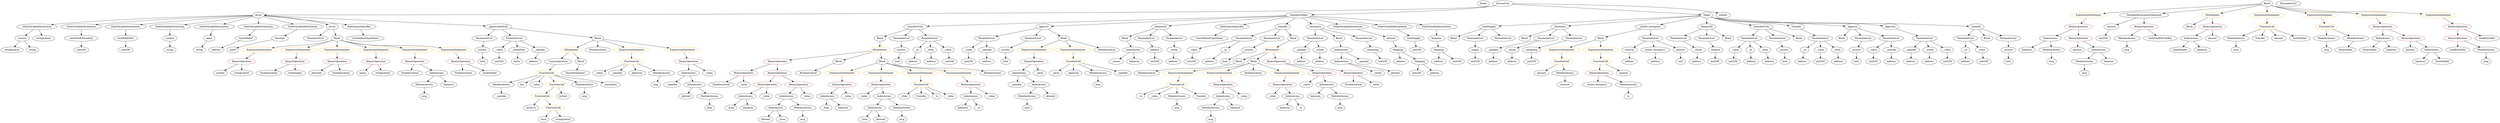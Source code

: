 strict digraph {
	graph [bb="0,0,13032,756"];
	node [label="\N"];
	Enter	[height=0.5,
		pos="7647.1,738",
		width=0.83628];
	IndexAccess_Unnamed_1	[color=black,
		height=0.5,
		label=IndexAccess,
		pos="6291.1,162",
		width=1.6402];
	MemberAccess_Unnamed_3	[color=black,
		height=0.5,
		label=MemberAccess,
		pos="6226.1,90",
		width=1.9174];
	IndexAccess_Unnamed_1 -> MemberAccess_Unnamed_3	[pos="e,6241.8,107.96 6275.7,144.41 6267.8,135.99 6258.2,125.58 6249.5,116.2"];
	Identifier_balances_1	[color=black,
		height=0.5,
		label=balances,
		pos="6356.1,90",
		width=1.1828];
	IndexAccess_Unnamed_1 -> Identifier_balances_1	[pos="e,6341.2,106.99 6306.5,144.41 6314.5,135.74 6324.5,124.97 6333.4,115.38"];
	ElementaryTypeName_bool_1	[color=black,
		height=0.5,
		label=bool,
		pos="9265.1,378",
		width=0.76697];
	FunctionDefinition_transferFrom_1	[color=black,
		height=0.5,
		label=transferFrom,
		pos="4683.1,594",
		width=1.6402];
	Block_Unnamed_10	[color=black,
		height=0.5,
		label=Block,
		pos="4398.1,522",
		width=0.90558];
	FunctionDefinition_transferFrom_1 -> Block_Unnamed_10	[pos="e,4427.4,530.21 4638.2,581.99 4583.3,568.5 4491.1,545.86 4438.4,532.9"];
	ParameterList_Unnamed_18	[color=black,
		height=0.5,
		label=ParameterList,
		pos="4603.1,522",
		width=1.7095];
	FunctionDefinition_transferFrom_1 -> ParameterList_Unnamed_18	[pos="e,4621.8,539.39 4664.5,576.76 4654.4,567.91 4641.7,556.77 4630.4,546.93"];
	ParameterList_Unnamed_17	[color=black,
		height=0.5,
		label=ParameterList,
		pos="4753.1,522",
		width=1.7095];
	FunctionDefinition_transferFrom_1 -> ParameterList_Unnamed_17	[pos="e,4736.6,539.47 4699.6,576.41 4708.3,567.78 4719,557.06 4728.6,547.5"];
	VariableDeclaration_decimals	[color=black,
		height=0.5,
		label=decimals,
		pos="1399.1,522",
		width=1.1967];
	ElementaryTypeName_uint8	[color=black,
		height=0.5,
		label=uint8,
		pos="1163.1,450",
		width=0.7947];
	VariableDeclaration_decimals -> ElementaryTypeName_uint8	[pos="e,1185.3,461.67 1361.3,512.78 1321,503.58 1255.7,487.4 1201.1,468 1199.3,467.37 1197.5,466.69 1195.6,465.98"];
	Identifier_receiver	[color=black,
		height=0.5,
		label=receiver,
		pos="8120.1,234",
		width=1.0996];
	Identifier__from_4	[color=black,
		height=0.5,
		label=_from,
		pos="4643.1,162",
		width=0.93331];
	FunctionDefinition_approve_1	[color=black,
		height=0.5,
		label=approve,
		pos="5378.1,594",
		width=1.1412];
	ParameterList_Unnamed_21	[color=black,
		height=0.5,
		label=ParameterList,
		pos="5061.1,522",
		width=1.7095];
	FunctionDefinition_approve_1 -> ParameterList_Unnamed_21	[pos="e,5109.2,533.63 5342,585.04 5287.9,573.1 5185.2,550.42 5120.1,536.04"];
	ParameterList_Unnamed_22	[color=black,
		height=0.5,
		label=ParameterList,
		pos="5298.1,522",
		width=1.7095];
	FunctionDefinition_approve_1 -> ParameterList_Unnamed_22	[pos="e,5316.9,539.47 5360.3,577.46 5350,568.48 5336.9,556.98 5325.3,546.87"];
	Block_Unnamed_14	[color=black,
		height=0.5,
		label=Block,
		pos="5458.1,522",
		width=0.90558];
	FunctionDefinition_approve_1 -> Block_Unnamed_14	[pos="e,5441.2,537.77 5395.8,577.46 5406.7,567.94 5420.8,555.58 5432.9,545.05"];
	stringLiteral_Unnamed	[color=black,
		height=0.5,
		label=stringLiteral,
		pos="54.058,450",
		width=1.5016];
	ParameterList_Unnamed_13	[color=black,
		height=0.5,
		label=ParameterList,
		pos="9447.1,522",
		width=1.7095];
	VariableDeclaration__to	[color=black,
		height=0.5,
		label=_to,
		pos="9360.1,450",
		width=0.75];
	ParameterList_Unnamed_13 -> VariableDeclaration__to	[pos="e,9376.9,464.56 9426.9,504.76 9414.6,494.85 9398.7,482.09 9385.5,471.49"];
	VariableDeclaration__value	[color=black,
		height=0.5,
		label=_value,
		pos="9447.1,450",
		width=0.96103];
	ParameterList_Unnamed_13 -> VariableDeclaration__value	[pos="e,9447.1,468.1 9447.1,503.7 9447.1,496.41 9447.1,487.73 9447.1,479.54"];
	VariableDeclaration__from	[color=black,
		height=0.5,
		label=_from,
		pos="9534.1,450",
		width=0.93331];
	ParameterList_Unnamed_13 -> VariableDeclaration__from	[pos="e,9516.1,465.48 9467.2,504.76 9479.1,495.21 9494.3,483.01 9507.2,472.64"];
	BinaryOperation_Unnamed_21	[color=brown,
		height=0.5,
		label=BinaryOperation,
		pos="12814,594",
		width=1.9867];
	BinaryOperation_Unnamed_22	[color=brown,
		height=0.5,
		label=BinaryOperation,
		pos="12814,522",
		width=1.9867];
	BinaryOperation_Unnamed_21 -> BinaryOperation_Unnamed_22	[pos="e,12814,540.1 12814,575.7 12814,568.41 12814,559.73 12814,551.54"];
	Identifier_totalEthInWei	[color=black,
		height=0.5,
		label=totalEthInWei,
		pos="12965,522",
		width=1.7095];
	BinaryOperation_Unnamed_21 -> Identifier_totalEthInWei	[pos="e,12933,537.73 12847,577.64 12870,567.3 12899,553.57 12923,542.47"];
	IfStatement_Unnamed_3	[color=orange,
		height=0.5,
		label=IfStatement,
		pos="2881.1,450",
		width=1.4739];
	UnaryOperation_Unnamed	[color=black,
		height=0.5,
		label=UnaryOperation,
		pos="2824.1,378",
		width=1.9452];
	IfStatement_Unnamed_3 -> UnaryOperation_Unnamed	[pos="e,2837.9,395.96 2867.5,432.41 2860.8,424.16 2852.6,414.01 2845,404.78"];
	Block_Unnamed_20	[color=black,
		height=0.5,
		label=Block,
		pos="2945.1,378",
		width=0.90558];
	IfStatement_Unnamed_3 -> Block_Unnamed_20	[pos="e,2930.9,394.51 2896.2,432.41 2904.3,423.62 2914.3,412.66 2923.1,402.96"];
	ElementaryTypeName_address_1	[color=black,
		height=0.5,
		label=address,
		pos="10213,378",
		width=1.0996];
	BooleanLiteral_Unnamed_5	[color=black,
		height=0.5,
		label=BooleanLiteral,
		pos="3016.1,450",
		width=1.7788];
	Parameter__to_3	[color=black,
		height=0.5,
		label=_to,
		pos="4688.1,450",
		width=0.75];
	ElementaryTypeName_address_15	[color=black,
		height=0.5,
		label=address,
		pos="4676.1,378",
		width=1.0996];
	Parameter__to_3 -> ElementaryTypeName_address_15	[pos="e,4679,396.1 4685.1,431.7 4683.8,424.32 4682.3,415.52 4680.9,407.25"];
	ParameterList_Unnamed_25	[color=black,
		height=0.5,
		label=ParameterList,
		pos="1576.1,522",
		width=1.7095];
	Block_Unnamed_9	[color=black,
		height=0.5,
		label=Block,
		pos="6400.1,378",
		width=0.90558];
	BooleanLiteral_Unnamed_1	[color=black,
		height=0.5,
		label=BooleanLiteral,
		pos="5899.1,306",
		width=1.7788];
	Block_Unnamed_9 -> BooleanLiteral_Unnamed_1	[pos="e,5945.8,318.74 6375.7,365.52 6370.4,363.37 6364.6,361.37 6359.1,360 6191.8,318.54 6143.2,351.35 5973.1,324 5967.8,323.16 5962.4,\
322.15 5956.9,321.07"];
	Identifier_name	[color=black,
		height=0.5,
		label=name,
		pos="1820.1,306",
		width=0.83628];
	UserDefinedTypeName_Unnamed	[color=black,
		height=0.5,
		label=UserDefinedTypeName,
		pos="6235.1,522",
		width=2.7214];
	StateVariableDeclaration_Unnamed_6	[color=black,
		height=0.5,
		label=StateVariableDeclaration,
		pos="183.06,594",
		width=2.8184];
	VariableDeclaration_version	[color=black,
		height=0.5,
		label=version,
		pos="105.06,522",
		width=1.0442];
	StateVariableDeclaration_Unnamed_6 -> VariableDeclaration_version	[pos="e,122.17,538.36 164.18,576.05 154.07,566.99 141.49,555.69 130.53,545.86"];
	stringLiteral_Unnamed_1	[color=black,
		height=0.5,
		label=stringLiteral,
		pos="215.06,522",
		width=1.5016];
	StateVariableDeclaration_Unnamed_6 -> stringLiteral_Unnamed_1	[pos="e,207.24,540.1 190.97,575.7 194.46,568.07 198.64,558.92 202.53,550.4"];
	ExpressionStatement_Unnamed_19	[color=orange,
		height=0.5,
		label=ExpressionStatement,
		pos="10904,666",
		width=2.458];
	BinaryOperation_Unnamed_27	[color=brown,
		height=0.5,
		label=BinaryOperation,
		pos="10805,594",
		width=1.9867];
	ExpressionStatement_Unnamed_19 -> BinaryOperation_Unnamed_27	[pos="e,10828,611.39 10880,648.23 10868,639.16 10851,627.83 10838,617.95"];
	ExpressionStatement_Unnamed_6	[color=orange,
		height=0.5,
		label=ExpressionStatement,
		pos="4313.1,306",
		width=2.458];
	BinaryOperation_Unnamed_12	[color=brown,
		height=0.5,
		label=BinaryOperation,
		pos="4313.1,234",
		width=1.9867];
	ExpressionStatement_Unnamed_6 -> BinaryOperation_Unnamed_12	[pos="e,4313.1,252.1 4313.1,287.7 4313.1,280.41 4313.1,271.73 4313.1,263.54"];
	BinaryOperation_Unnamed_8	[color=brown,
		height=0.5,
		label=BinaryOperation,
		pos="3934.1,234",
		width=1.9867];
	IndexAccess_Unnamed_3	[color=black,
		height=0.5,
		label=IndexAccess,
		pos="3773.1,162",
		width=1.6402];
	BinaryOperation_Unnamed_8 -> IndexAccess_Unnamed_3	[pos="e,3805.9,177.27 3899.5,217.98 3875.2,207.39 3842.3,193.13 3816.3,181.78"];
	Identifier__value_5	[color=black,
		height=0.5,
		label=_value,
		pos="3885.1,162",
		width=0.96103];
	BinaryOperation_Unnamed_8 -> Identifier__value_5	[pos="e,3896.5,179.31 3922.2,216.05 3916.5,207.85 3909.4,197.83 3903.1,188.71"];
	IndexAccess_Unnamed_19	[color=black,
		height=0.5,
		label=IndexAccess,
		pos="10656,522",
		width=1.6402];
	Identifier_balances_11	[color=black,
		height=0.5,
		label=balances,
		pos="10538,450",
		width=1.1828];
	IndexAccess_Unnamed_19 -> Identifier_balances_11	[pos="e,10562,465.3 10630,505.46 10613,495.34 10590,482.02 10572,471.09"];
	MemberAccess_Unnamed_12	[color=black,
		height=0.5,
		label=MemberAccess,
		pos="10668,450",
		width=1.9174];
	IndexAccess_Unnamed_19 -> MemberAccess_Unnamed_12	[pos="e,10665,468.1 10659,503.7 10660,496.32 10662,487.52 10663,479.25"];
	BinaryOperation_Unnamed_10	[color=brown,
		height=0.5,
		label=BinaryOperation,
		pos="3810.1,306",
		width=1.9867];
	NumberLiteral_Unnamed_1	[color=black,
		height=0.5,
		label=NumberLiteral,
		pos="3694.1,234",
		width=1.765];
	BinaryOperation_Unnamed_10 -> NumberLiteral_Unnamed_1	[pos="e,3720.1,250.74 3783.4,288.94 3767.6,279.36 3747.2,267.06 3729.9,256.63"];
	Identifier__value_7	[color=black,
		height=0.5,
		label=_value,
		pos="3810.1,234",
		width=0.96103];
	BinaryOperation_Unnamed_10 -> Identifier__value_7	[pos="e,3810.1,252.1 3810.1,287.7 3810.1,280.41 3810.1,271.73 3810.1,263.54"];
	ElementaryTypeName_address_23	[color=black,
		height=0.5,
		label=address,
		pos="1077.1,450",
		width=1.0996];
	Parameter_success_3	[color=black,
		height=0.5,
		label=success,
		pos="6490.1,450",
		width=1.1135];
	ElementaryTypeName_bool_3	[color=black,
		height=0.5,
		label=bool,
		pos="6322.1,378",
		width=0.76697];
	Parameter_success_3 -> ElementaryTypeName_bool_3	[pos="e,6343.7,389.46 6460.2,437.61 6433.3,427.2 6392.8,411.16 6358.1,396 6356.7,395.42 6355.4,394.83 6354,394.22"];
	Block_Unnamed_3	[color=black,
		height=0.5,
		label=Block,
		pos="8300.1,522",
		width=0.90558];
	ExpressionStatement_Unnamed_1	[color=orange,
		height=0.5,
		label=ExpressionStatement,
		pos="8105.1,450",
		width=2.458];
	Block_Unnamed_3 -> ExpressionStatement_Unnamed_1	[pos="e,8147.5,466.24 8273.4,511.41 8243.8,500.81 8195.5,483.47 8158.2,470.08"];
	ExpressionStatement_Unnamed	[color=orange,
		height=0.5,
		label=ExpressionStatement,
		pos="8300.1,450",
		width=2.458];
	Block_Unnamed_3 -> ExpressionStatement_Unnamed	[pos="e,8300.1,468.1 8300.1,503.7 8300.1,496.41 8300.1,487.73 8300.1,479.54"];
	ParameterList_Unnamed_2	[color=black,
		height=0.5,
		label=ParameterList,
		pos="8717.1,522",
		width=1.7095];
	Parameter__owner	[color=black,
		height=0.5,
		label=_owner,
		pos="8806.1,450",
		width=1.0719];
	ParameterList_Unnamed_2 -> Parameter__owner	[pos="e,8787,465.95 8737.7,504.76 8749.7,495.34 8764.9,483.34 8778,473.06"];
	ElementaryTypeName_string_2	[color=black,
		height=0.5,
		label=string,
		pos="157.06,450",
		width=0.864];
	ElementaryTypeName_uint256_14	[color=black,
		height=0.5,
		label=uint256,
		pos="7320.1,306",
		width=1.0442];
	Identifier__to_1	[color=black,
		height=0.5,
		label=_to,
		pos="5841.1,162",
		width=0.75];
	BinaryOperation_Unnamed_14	[color=brown,
		height=0.5,
		label=BinaryOperation,
		pos="5311.1,378",
		width=1.9867];
	IndexAccess_Unnamed_11	[color=black,
		height=0.5,
		label=IndexAccess,
		pos="5210.1,306",
		width=1.6402];
	BinaryOperation_Unnamed_14 -> IndexAccess_Unnamed_11	[pos="e,5232.9,322.83 5287.4,360.59 5273.9,351.24 5256.8,339.4 5242.1,329.23"];
	Identifier__value_12	[color=black,
		height=0.5,
		label=_value,
		pos="5322.1,306",
		width=0.96103];
	BinaryOperation_Unnamed_14 -> Identifier__value_12	[pos="e,5319.4,324.1 5313.8,359.7 5314.9,352.32 5316.3,343.52 5317.6,335.25"];
	MemberAccess_Unnamed_7	[color=black,
		height=0.5,
		label=MemberAccess,
		pos="5289.1,162",
		width=1.9174];
	Identifier_msg_5	[color=black,
		height=0.5,
		label=msg,
		pos="5289.1,90",
		width=0.75];
	MemberAccess_Unnamed_7 -> Identifier_msg_5	[pos="e,5289.1,108.1 5289.1,143.7 5289.1,136.41 5289.1,127.73 5289.1,119.54"];
	Identifier_msg	[color=black,
		height=0.5,
		label=msg,
		pos="6913.1,90",
		width=0.75];
	ElementaryTypeName_string	[color=black,
		height=0.5,
		label=string,
		pos="988.06,450",
		width=0.864];
	NumberLiteral_Unnamed	[color=black,
		height=0.5,
		label=NumberLiteral,
		pos="6946.1,234",
		width=1.765];
	Parameter__value_1	[color=black,
		height=0.5,
		label=_value,
		pos="8997.1,450",
		width=0.96103];
	ElementaryTypeName_uint256_3	[color=black,
		height=0.5,
		label=uint256,
		pos="8988.1,378",
		width=1.0442];
	Parameter__value_1 -> ElementaryTypeName_uint256_3	[pos="e,8990.3,396.1 8994.8,431.7 8993.9,424.32 8992.8,415.52 8991.7,407.25"];
	ElementaryTypeName_bool_4	[color=black,
		height=0.5,
		label=bool,
		pos="4591.1,378",
		width=0.76697];
	FunctionCall_Unnamed_8	[color=orange,
		height=0.5,
		label=FunctionCall,
		pos="2761.1,306",
		width=1.6125];
	MemberAccess_Unnamed_19	[color=black,
		height=0.5,
		label=MemberAccess,
		pos="2512.1,234",
		width=1.9174];
	FunctionCall_Unnamed_8 -> MemberAccess_Unnamed_19	[pos="e,2557.6,247.79 2719.1,293.2 2677.7,281.58 2614.3,263.73 2568.5,250.87"];
	Identifier_this	[color=black,
		height=0.5,
		label=this,
		pos="2626.1,234",
		width=0.75];
	FunctionCall_Unnamed_8 -> Identifier_this	[pos="e,2647,245.88 2732.1,289.98 2710,278.54 2679.7,262.81 2657.1,251.1"];
	Identifier__value_16	[color=black,
		height=0.5,
		label=_value,
		pos="2706.1,234",
		width=0.96103];
	FunctionCall_Unnamed_8 -> Identifier__value_16	[pos="e,2718.5,250.83 2747.7,288.05 2741.1,279.56 2732.9,269.11 2725.5,259.73"];
	FunctionCall_Unnamed_9	[color=orange,
		height=0.5,
		label=FunctionCall,
		pos="2817.1,234",
		width=1.6125];
	FunctionCall_Unnamed_8 -> FunctionCall_Unnamed_9	[pos="e,2803.6,251.79 2774.6,288.05 2781.2,279.8 2789.3,269.7 2796.6,260.54"];
	MemberAccess_Unnamed_20	[color=black,
		height=0.5,
		label=MemberAccess,
		pos="2962.1,234",
		width=1.9174];
	FunctionCall_Unnamed_8 -> MemberAccess_Unnamed_20	[pos="e,2921.8,249.01 2798.4,292 2830.2,280.93 2876.2,264.91 2911.3,252.68"];
	Identifier__extraData	[color=black,
		height=0.5,
		label=_extraData,
		pos="3100.1,234",
		width=1.4046];
	FunctionCall_Unnamed_8 -> Identifier__extraData	[pos="e,3062.4,246.33 2804.2,293.51 2812.1,291.56 2820.3,289.64 2828.1,288 2921.6,268.23 2946.8,273.06 3040.1,252 3043.8,251.15 3047.7,\
250.21 3051.6,249.22"];
	Parameter__value_5	[color=black,
		height=0.5,
		label=_value,
		pos="4963.1,450",
		width=0.96103];
	ParameterList_Unnamed_21 -> Parameter__value_5	[pos="e,4982.9,465.16 5038.8,505.12 5025,495.26 5007.1,482.47 4992.2,471.81"];
	Parameter__spender_2	[color=black,
		height=0.5,
		label=_spender,
		pos="5061.1,450",
		width=1.2521];
	ParameterList_Unnamed_21 -> Parameter__spender_2	[pos="e,5061.1,468.1 5061.1,503.7 5061.1,496.41 5061.1,487.73 5061.1,479.54"];
	FunctionDefinition_balanceOf_1	[color=black,
		height=0.5,
		label=balanceOf,
		pos="5986.1,594",
		width=1.3491];
	Block_Unnamed_13	[color=black,
		height=0.5,
		label=Block,
		pos="5804.1,522",
		width=0.90558];
	FunctionDefinition_balanceOf_1 -> Block_Unnamed_13	[pos="e,5829.6,533.74 5952.3,580.68 5923.7,570.13 5881.5,554.42 5845.1,540 5843.3,539.32 5841.6,538.62 5839.8,537.9"];
	ParameterList_Unnamed_20	[color=black,
		height=0.5,
		label=ParameterList,
		pos="5916.1,522",
		width=1.7095];
	FunctionDefinition_balanceOf_1 -> ParameterList_Unnamed_20	[pos="e,5932.7,539.63 5969.8,576.76 5961.2,568.14 5950.4,557.36 5940.8,547.73"];
	ParameterList_Unnamed_19	[color=black,
		height=0.5,
		label=ParameterList,
		pos="6057.1,522",
		width=1.7095];
	FunctionDefinition_balanceOf_1 -> ParameterList_Unnamed_19	[pos="e,6040.2,539.63 6002.5,576.76 6011.4,568.06 6022.4,557.15 6032.3,547.43"];
	ParameterList_Unnamed_4	[color=black,
		height=0.5,
		label=ParameterList,
		pos="10213,522",
		width=1.7095];
	Parameter__to	[color=black,
		height=0.5,
		label=_to,
		pos="10213,450",
		width=0.75];
	ParameterList_Unnamed_4 -> Parameter__to	[pos="e,10213,468.1 10213,503.7 10213,496.41 10213,487.73 10213,479.54"];
	Parameter__value	[color=black,
		height=0.5,
		label=_value,
		pos="10301,450",
		width=0.96103];
	ParameterList_Unnamed_4 -> Parameter__value	[pos="e,10283,465.72 10233,504.76 10245,495.27 10261,483.17 10274,472.85"];
	ParameterList_Unnamed_7	[color=black,
		height=0.5,
		label=ParameterList,
		pos="9082.1,522",
		width=1.7095];
	ParameterList_Unnamed_7 -> Parameter__value_1	[pos="e,9014.9,465.72 9062.3,504.76 9050.8,495.27 9036.1,483.17 9023.6,472.85"];
	Parameter__to_1	[color=black,
		height=0.5,
		label=_to,
		pos="9083.1,450",
		width=0.75];
	ParameterList_Unnamed_7 -> Parameter__to_1	[pos="e,9082.8,468.1 9082.3,503.7 9082.4,496.41 9082.5,487.73 9082.7,479.54"];
	Parameter__from	[color=black,
		height=0.5,
		label=_from,
		pos="9165.1,450",
		width=0.93331];
	ParameterList_Unnamed_7 -> Parameter__from	[pos="e,9147.6,465.72 9101.3,504.76 9112.6,495.27 9126.9,483.17 9139.1,472.85"];
	IndexAccess_Unnamed_10	[color=black,
		height=0.5,
		label=IndexAccess,
		pos="5818.1,450",
		width=1.6402];
	Block_Unnamed_13 -> IndexAccess_Unnamed_10	[pos="e,5814.6,468.1 5807.5,503.7 5809,496.32 5810.8,487.52 5812.4,479.25"];
	ElementaryTypeName_address_3	[color=black,
		height=0.5,
		label=address,
		pos="8579.1,378",
		width=1.0996];
	ExpressionStatement_Unnamed_15	[color=orange,
		height=0.5,
		label=ExpressionStatement,
		pos="1298.1,450",
		width=2.458];
	BinaryOperation_Unnamed_19	[color=brown,
		height=0.5,
		label=BinaryOperation,
		pos="1198.1,378",
		width=1.9867];
	ExpressionStatement_Unnamed_15 -> BinaryOperation_Unnamed_19	[pos="e,1221.5,395.39 1274.1,432.23 1261.1,423.16 1245,411.83 1230.8,401.95"];
	VariableDeclaration_allowed	[color=black,
		height=0.5,
		label=allowed,
		pos="7204.1,522",
		width=1.0858];
	Mapping_Unnamed_1	[color=black,
		height=0.5,
		label=Mapping,
		pos="7248.1,450",
		width=1.2105];
	VariableDeclaration_allowed -> Mapping_Unnamed_1	[pos="e,7237.7,467.47 7214.5,504.41 7219.6,496.22 7226,486.14 7231.7,476.95"];
	Identifier__value	[color=black,
		height=0.5,
		label=_value,
		pos="6693.1,234",
		width=0.96103];
	Parameter_success	[color=black,
		height=0.5,
		label=success,
		pos="10437,450",
		width=1.1135];
	ElementaryTypeName_bool	[color=black,
		height=0.5,
		label=bool,
		pos="10437,378",
		width=0.76697];
	Parameter_success -> ElementaryTypeName_bool	[pos="e,10437,396.1 10437,431.7 10437,424.41 10437,415.73 10437,407.54"];
	FunctionCall_Unnamed_10	[color=orange,
		height=0.5,
		label=FunctionCall,
		pos="2739.1,162",
		width=1.6125];
	ElementaryTypeName_bytes32	[color=black,
		height=0.5,
		label=bytes32,
		pos="2681.1,90",
		width=1.0996];
	FunctionCall_Unnamed_10 -> ElementaryTypeName_bytes32	[pos="e,2694.6,107.31 2725,144.05 2718.1,135.68 2709.6,125.4 2701.9,116.13"];
	FunctionCall_Unnamed_11	[color=orange,
		height=0.5,
		label=FunctionCall,
		pos="2797.1,90",
		width=1.6125];
	FunctionCall_Unnamed_10 -> FunctionCall_Unnamed_11	[pos="e,2783.1,107.79 2753.1,144.05 2759.9,135.8 2768.3,125.7 2775.9,116.54"];
	ExpressionStatement_Unnamed_7	[color=orange,
		height=0.5,
		label=ExpressionStatement,
		pos="4508.1,306",
		width=2.458];
	BinaryOperation_Unnamed_13	[color=brown,
		height=0.5,
		label=BinaryOperation,
		pos="4508.1,234",
		width=1.9867];
	ExpressionStatement_Unnamed_7 -> BinaryOperation_Unnamed_13	[pos="e,4508.1,252.1 4508.1,287.7 4508.1,280.41 4508.1,271.73 4508.1,263.54"];
	UnaryOperation_Unnamed -> FunctionCall_Unnamed_8	[pos="e,2776.2,323.79 2808.8,360.05 2801.3,351.71 2792.1,341.49 2783.8,332.25"];
	ElementaryTypeName_uint256_2	[color=black,
		height=0.5,
		label=uint256,
		pos="10308,378",
		width=1.0442];
	StateVariableDeclaration_Unnamed_7	[color=black,
		height=0.5,
		label=StateVariableDeclaration,
		pos="404.06,594",
		width=2.8184];
	VariableDeclaration_unitsOneEthCanBuy	[color=black,
		height=0.5,
		label=unitsOneEthCanBuy,
		pos="404.06,522",
		width=2.3887];
	StateVariableDeclaration_Unnamed_7 -> VariableDeclaration_unitsOneEthCanBuy	[pos="e,404.06,540.1 404.06,575.7 404.06,568.41 404.06,559.73 404.06,551.54"];
	VariableDeclarationStatement_Unnamed	[color=black,
		height=0.5,
		label=VariableDeclarationStatement,
		pos="11188,666",
		width=3.3174];
	VariableDeclaration_amount	[color=black,
		height=0.5,
		label=amount,
		pos="11017,594",
		width=1.0581];
	VariableDeclarationStatement_Unnamed -> VariableDeclaration_amount	[pos="e,11045,606.5 11148,648.59 11120,637.17 11083,622.04 11056,610.77"];
	BinaryOperation_Unnamed_23	[color=brown,
		height=0.5,
		label=BinaryOperation,
		pos="11188,594",
		width=1.9867];
	VariableDeclarationStatement_Unnamed -> BinaryOperation_Unnamed_23	[pos="e,11188,612.1 11188,647.7 11188,640.41 11188,631.73 11188,623.54"];
	Identifier_fundsWallet_1	[color=black,
		height=0.5,
		label=fundsWallet,
		pos="11335,450",
		width=1.5293];
	ExpressionStatement_Unnamed_9	[color=orange,
		height=0.5,
		label=ExpressionStatement,
		pos="5311.1,450",
		width=2.458];
	ExpressionStatement_Unnamed_9 -> BinaryOperation_Unnamed_14	[pos="e,5311.1,396.1 5311.1,431.7 5311.1,424.41 5311.1,415.73 5311.1,407.54"];
	ParameterList_Unnamed_3	[color=black,
		height=0.5,
		label=ParameterList,
		pos="8858.1,522",
		width=1.7095];
	Parameter_balance	[color=black,
		height=0.5,
		label=balance,
		pos="8901.1,450",
		width=1.0719];
	ParameterList_Unnamed_3 -> Parameter_balance	[pos="e,8890.7,467.79 8868.5,504.05 8873.4,496.06 8879.4,486.33 8884.8,477.4"];
	FunctionCall_Unnamed_2	[color=orange,
		height=0.5,
		label=FunctionCall,
		pos="6043.1,234",
		width=1.6125];
	FunctionCall_Unnamed_2 -> Identifier__to_1	[pos="e,5862.2,173.54 6000.9,221.22 5967,211.35 5918.4,196.29 5877.1,180 5875.5,179.4 5874,178.76 5872.4,178.1"];
	Identifier__value_4	[color=black,
		height=0.5,
		label=_value,
		pos="5921.1,162",
		width=0.96103];
	FunctionCall_Unnamed_2 -> Identifier__value_4	[pos="e,5943.7,175.98 6016.3,217.64 5997.8,207.01 5973,192.82 5953.4,181.56"];
	MemberAccess_Unnamed_4	[color=black,
		height=0.5,
		label=MemberAccess,
		pos="6043.1,162",
		width=1.9174];
	FunctionCall_Unnamed_2 -> MemberAccess_Unnamed_4	[pos="e,6043.1,180.1 6043.1,215.7 6043.1,208.41 6043.1,199.73 6043.1,191.54"];
	Identifier_Transfer	[color=black,
		height=0.5,
		label=Transfer,
		pos="6172.1,162",
		width=1.1689];
	FunctionCall_Unnamed_2 -> Identifier_Transfer	[pos="e,6146.7,176.74 6071,217.81 6090.3,207.35 6116.1,193.38 6136.8,182.16"];
	IndexAccess_Unnamed_4	[color=black,
		height=0.5,
		label=IndexAccess,
		pos="3997.1,162",
		width=1.6402];
	IndexAccess_Unnamed_5	[color=black,
		height=0.5,
		label=IndexAccess,
		pos="3931.1,90",
		width=1.6402];
	IndexAccess_Unnamed_4 -> IndexAccess_Unnamed_5	[pos="e,3946.6,107.47 3981.4,144.41 3973.4,135.87 3963.4,125.28 3954.4,115.79"];
	MemberAccess_Unnamed_5	[color=black,
		height=0.5,
		label=MemberAccess,
		pos="4077.1,90",
		width=1.9174];
	IndexAccess_Unnamed_4 -> MemberAccess_Unnamed_5	[pos="e,4058,107.63 4015.6,144.76 4025.7,135.97 4038.3,124.93 4049.5,115.14"];
	Identifier_Transfer_1	[color=black,
		height=0.5,
		label=Transfer,
		pos="4737.1,162",
		width=1.1689];
	IfStatement_Unnamed_1	[color=orange,
		height=0.5,
		label=IfStatement,
		pos="4305.1,450",
		width=1.4739];
	Block_Unnamed_10 -> IfStatement_Unnamed_1	[pos="e,4326.1,466.85 4379.2,506.83 4366.6,497.33 4349.7,484.6 4335.2,473.7"];
	Identifier__spender	[color=black,
		height=0.5,
		label=_spender,
		pos="5182.1,234",
		width=1.2521];
	ElementaryTypeName_bytes	[color=black,
		height=0.5,
		label=bytes,
		pos="2608.1,378",
		width=0.85014];
	VariableDeclaration_symbol	[color=black,
		height=0.5,
		label=symbol,
		pos="846.06,522",
		width=1.0581];
	ElementaryTypeName_string_1	[color=black,
		height=0.5,
		label=string,
		pos="846.06,450",
		width=0.864];
	VariableDeclaration_symbol -> ElementaryTypeName_string_1	[pos="e,846.06,468.1 846.06,503.7 846.06,496.41 846.06,487.73 846.06,479.54"];
	ExpressionStatement_Unnamed_23	[color=orange,
		height=0.5,
		label=ExpressionStatement,
		pos="3187.1,450",
		width=2.458];
	FunctionCall_Unnamed_7	[color=orange,
		height=0.5,
		label=FunctionCall,
		pos="3187.1,378",
		width=1.6125];
	ExpressionStatement_Unnamed_23 -> FunctionCall_Unnamed_7	[pos="e,3187.1,396.1 3187.1,431.7 3187.1,424.41 3187.1,415.73 3187.1,407.54"];
	Identifier_msg_12	[color=black,
		height=0.5,
		label=msg,
		pos="11633,450",
		width=0.75];
	MemberAccess_Unnamed_14	[color=black,
		height=0.5,
		label=MemberAccess,
		pos="11633,522",
		width=1.9174];
	MemberAccess_Unnamed_14 -> Identifier_msg_12	[pos="e,11633,468.1 11633,503.7 11633,496.41 11633,487.73 11633,479.54"];
	Identifier_allowed	[color=black,
		height=0.5,
		label=allowed,
		pos="3874.1,18",
		width=1.0858];
	Parameter_success_5	[color=black,
		height=0.5,
		label=success,
		pos="5164.1,450",
		width=1.1135];
	ParameterList_Unnamed_22 -> Parameter_success_5	[pos="e,5189.5,464.27 5269,505.81 5248.6,495.17 5221.3,480.88 5199.6,469.56"];
	Identifier__from	[color=black,
		height=0.5,
		label=_from,
		pos="3687.1,90",
		width=0.93331];
	ElementaryTypeName_uint256_1	[color=black,
		height=0.5,
		label=uint256,
		pos="8895.1,378",
		width=1.0442];
	Parameter_balance -> ElementaryTypeName_uint256_1	[pos="e,8896.5,396.1 8899.6,431.7 8898.9,424.41 8898.2,415.73 8897.5,407.54"];
	Identifier_balances_2	[color=black,
		height=0.5,
		label=balances,
		pos="6598.1,90",
		width=1.1828];
	ElementaryTypeName_bytes4	[color=black,
		height=0.5,
		label=bytes4,
		pos="2850.1,162",
		width=0.97489];
	Identifier_Transfer_2	[color=black,
		height=0.5,
		label=Transfer,
		pos="11762,522",
		width=1.1689];
	Parameter_success_4	[color=black,
		height=0.5,
		label=success,
		pos="4594.1,450",
		width=1.1135];
	Parameter_success_4 -> ElementaryTypeName_bool_4	[pos="e,4591.8,396.1 4593.3,431.7 4593,424.41 4592.6,415.73 4592.3,407.54"];
	Block_Unnamed	[color=black,
		height=0.5,
		label=Block,
		pos="7536.1,522",
		width=0.90558];
	Identifier_fundsWallet_2	[color=black,
		height=0.5,
		label=fundsWallet,
		pos="12345,450",
		width=1.5293];
	Identifier_amount_4	[color=black,
		height=0.5,
		label=amount,
		pos="11860,522",
		width=1.0581];
	ElementaryTypeName_uint256_18	[color=black,
		height=0.5,
		label=uint256,
		pos="10932,522",
		width=1.0442];
	VariableDeclaration_amount -> ElementaryTypeName_uint256_18	[pos="e,10950,538.16 10999,577.81 10987,568.36 10972,556.04 10959,545.48"];
	ElementaryTypeName_uint256_8	[color=black,
		height=0.5,
		label=uint256,
		pos="6142.1,378",
		width=1.0442];
	ElementaryTypeName_address_13	[color=black,
		height=0.5,
		label=address,
		pos="6237.1,378",
		width=1.0996];
	Parameter__value_3	[color=black,
		height=0.5,
		label=_value,
		pos="6230.1,450",
		width=0.96103];
	Parameter__value_3 -> ElementaryTypeName_uint256_8	[pos="e,6160.9,393.97 6211.8,434.5 6199.6,424.77 6183.3,411.79 6169.5,400.83"];
	IndexAccess_Unnamed_14	[color=black,
		height=0.5,
		label=IndexAccess,
		pos="6948.1,378",
		width=1.6402];
	Identifier__owner_1	[color=black,
		height=0.5,
		label=_owner,
		pos="7074.1,306",
		width=1.0719];
	IndexAccess_Unnamed_14 -> Identifier__owner_1	[pos="e,7049.9,320.44 6975.7,361.64 6994.6,351.15 7019.7,337.19 7039.9,326"];
	Identifier_allowed_3	[color=black,
		height=0.5,
		label=allowed,
		pos="7170.1,306",
		width=1.0858];
	IndexAccess_Unnamed_14 -> Identifier_allowed_3	[pos="e,7139.9,317.91 6989.7,364.88 7025.1,354.46 7077.1,338.81 7122.1,324 7124.4,323.23 7126.8,322.42 7129.3,321.59"];
	ElementaryTypeName_address_21	[color=black,
		height=0.5,
		label=address,
		pos="7266.1,378",
		width=1.0996];
	Identifier_symbol	[color=black,
		height=0.5,
		label=symbol,
		pos="1088.1,306",
		width=1.0581];
	Identifier_balances_9	[color=black,
		height=0.5,
		label=balances,
		pos="12461,450",
		width=1.1828];
	StateVariableDeclaration_Unnamed_8	[color=black,
		height=0.5,
		label=StateVariableDeclaration,
		pos="625.06,594",
		width=2.8184];
	VariableDeclaration_totalEthInWei	[color=black,
		height=0.5,
		label=totalEthInWei,
		pos="625.06,522",
		width=1.7095];
	StateVariableDeclaration_Unnamed_8 -> VariableDeclaration_totalEthInWei	[pos="e,625.06,540.1 625.06,575.7 625.06,568.41 625.06,559.73 625.06,551.54"];
	BinaryOperation_Unnamed_4	[color=brown,
		height=0.5,
		label=BinaryOperation,
		pos="6291.1,234",
		width=1.9867];
	BinaryOperation_Unnamed_4 -> IndexAccess_Unnamed_1	[pos="e,6291.1,180.1 6291.1,215.7 6291.1,208.41 6291.1,199.73 6291.1,191.54"];
	Identifier__value_2	[color=black,
		height=0.5,
		label=_value,
		pos="6403.1,162",
		width=0.96103];
	BinaryOperation_Unnamed_4 -> Identifier__value_2	[pos="e,6381.7,176.33 6317,216.76 6333.5,206.5 6354.8,193.18 6372.1,182.37"];
	BinaryOperation_Unnamed_6	[color=brown,
		height=0.5,
		label=BinaryOperation,
		pos="3982.1,378",
		width=1.9867];
	IfStatement_Unnamed_1 -> BinaryOperation_Unnamed_6	[pos="e,4035,390.47 4261.2,439.49 4205.7,427.46 4109.7,406.67 4046.1,392.87"];
	Block_Unnamed_12	[color=black,
		height=0.5,
		label=Block,
		pos="4225.1,378",
		width=0.90558];
	IfStatement_Unnamed_1 -> Block_Unnamed_12	[pos="e,4241.9,393.72 4286.5,432.76 4275.8,423.37 4262.1,411.41 4250.4,401.15"];
	Block_Unnamed_11	[color=black,
		height=0.5,
		label=Block,
		pos="4509.1,378",
		width=0.90558];
	IfStatement_Unnamed_1 -> Block_Unnamed_11	[pos="e,4481.7,388.38 4341.5,436.49 4378,423.98 4433.8,404.82 4470.9,392.11"];
	FunctionDefinition_totalSupply	[color=black,
		height=0.5,
		label=totalSupply,
		pos="7718.1,594",
		width=1.4739];
	FunctionDefinition_totalSupply -> Block_Unnamed	[pos="e,7561.6,533.74 7682.9,580.15 7654.3,569.61 7612.9,554.18 7577.1,540 7575.3,539.32 7573.6,538.62 7571.8,537.9"];
	ParameterList_Unnamed_1	[color=black,
		height=0.5,
		label=ParameterList,
		pos="7648.1,522",
		width=1.7095];
	FunctionDefinition_totalSupply -> ParameterList_Unnamed_1	[pos="e,7664.5,539.47 7701.5,576.41 7692.8,567.78 7682.1,557.06 7672.6,547.5"];
	ParameterList_Unnamed	[color=black,
		height=0.5,
		label=ParameterList,
		pos="7789.1,522",
		width=1.7095];
	FunctionDefinition_totalSupply -> ParameterList_Unnamed	[pos="e,7772.2,539.63 7734.5,576.76 7743.4,568.06 7754.4,557.15 7764.3,547.43"];
	VariableDeclaration__spender	[color=black,
		height=0.5,
		label=_spender,
		pos="9925.1,450",
		width=1.2521];
	ElementaryTypeName_address_12	[color=black,
		height=0.5,
		label=address,
		pos="9925.1,378",
		width=1.0996];
	VariableDeclaration__spender -> ElementaryTypeName_address_12	[pos="e,9925.1,396.1 9925.1,431.7 9925.1,424.41 9925.1,415.73 9925.1,407.54"];
	IndexAccess_Unnamed_13	[color=black,
		height=0.5,
		label=IndexAccess,
		pos="6949.1,450",
		width=1.6402];
	IndexAccess_Unnamed_13 -> IndexAccess_Unnamed_14	[pos="e,6948.3,396.1 6948.8,431.7 6948.7,424.41 6948.6,415.73 6948.5,407.54"];
	Identifier__spender_2	[color=black,
		height=0.5,
		label=_spender,
		pos="7070.1,378",
		width=1.2521];
	IndexAccess_Unnamed_13 -> Identifier__spender_2	[pos="e,7045.2,393.37 6975.6,433.64 6993.2,423.47 7016.4,410.04 7035.4,399.03"];
	Identifier_msg_13	[color=black,
		height=0.5,
		label=msg,
		pos="12113,450",
		width=0.75];
	VariableDeclaration_fundsWallet	[color=black,
		height=0.5,
		label=fundsWallet,
		pos="1203.1,522",
		width=1.5293];
	VariableDeclaration_fundsWallet -> ElementaryTypeName_address_23	[pos="e,1101.5,464.57 1176,505.98 1157.1,495.47 1131.7,481.33 1111.3,470.03"];
	BinaryOperation_Unnamed_25	[color=brown,
		height=0.5,
		label=BinaryOperation,
		pos="12415,594",
		width=1.9867];
	IndexAccess_Unnamed_17	[color=black,
		height=0.5,
		label=IndexAccess,
		pos="12415,522",
		width=1.6402];
	BinaryOperation_Unnamed_25 -> IndexAccess_Unnamed_17	[pos="e,12415,540.1 12415,575.7 12415,568.41 12415,559.73 12415,551.54"];
	BinaryOperation_Unnamed_26	[color=brown,
		height=0.5,
		label=BinaryOperation,
		pos="12564,522",
		width=1.9867];
	BinaryOperation_Unnamed_25 -> BinaryOperation_Unnamed_26	[pos="e,12531,538.45 12448,577.64 12469,567.55 12498,554.25 12521,543.29"];
	ElementaryTypeName_uint256_5	[color=black,
		height=0.5,
		label=uint256,
		pos="7952.1,378",
		width=1.0442];
	NumberLiteral_Unnamed_2	[color=black,
		height=0.5,
		label=NumberLiteral,
		pos="2058.1,306",
		width=1.765];
	Parameter__value_2	[color=black,
		height=0.5,
		label=_value,
		pos="9719.1,450",
		width=0.96103];
	ElementaryTypeName_uint256_4	[color=black,
		height=0.5,
		label=uint256,
		pos="9719.1,378",
		width=1.0442];
	Parameter__value_2 -> ElementaryTypeName_uint256_4	[pos="e,9719.1,396.1 9719.1,431.7 9719.1,424.41 9719.1,415.73 9719.1,407.54"];
	IndexAccess_Unnamed_7	[color=black,
		height=0.5,
		label=IndexAccess,
		pos="4221.1,162",
		width=1.6402];
	Identifier__from_2	[color=black,
		height=0.5,
		label=_from,
		pos="4213.1,90",
		width=0.93331];
	IndexAccess_Unnamed_7 -> Identifier__from_2	[pos="e,4215,108.1 4219.1,143.7 4218.2,136.41 4217.3,127.73 4216.3,119.54"];
	Identifier_balances_5	[color=black,
		height=0.5,
		label=balances,
		pos="4307.1,90",
		width=1.1828];
	IndexAccess_Unnamed_7 -> Identifier_balances_5	[pos="e,4288.1,106.43 4241,144.76 4252.4,135.47 4266.9,123.67 4279.4,113.49"];
	Identifier__to	[color=black,
		height=0.5,
		label=_to,
		pos="6686.1,90",
		width=0.75];
	Identifier__from_3	[color=black,
		height=0.5,
		label=_from,
		pos="4415.1,18",
		width=0.93331];
	NumberLiteral_Unnamed_5	[color=black,
		height=0.5,
		label=NumberLiteral,
		pos="2340.1,306",
		width=1.765];
	Parameter__spender_3	[color=black,
		height=0.5,
		label=_spender,
		pos="6731.1,450",
		width=1.2521];
	ElementaryTypeName_address_19	[color=black,
		height=0.5,
		label=address,
		pos="6734.1,378",
		width=1.0996];
	Parameter__spender_3 -> ElementaryTypeName_address_19	[pos="e,6733.3,396.1 6731.8,431.7 6732.1,424.41 6732.5,415.73 6732.8,407.54"];
	BinaryOperation_Unnamed	[color=brown,
		height=0.5,
		label=BinaryOperation,
		pos="8292.1,306",
		width=1.9867];
	Identifier_owner_txorigin21	[color=black,
		height=0.5,
		label=owner_txorigin21,
		pos="8284.1,234",
		width=2.0976];
	BinaryOperation_Unnamed -> Identifier_owner_txorigin21	[pos="e,8286,252.1 8290.1,287.7 8289.2,280.41 8288.3,271.73 8287.3,263.54"];
	MemberAccess_Unnamed	[color=black,
		height=0.5,
		label=MemberAccess,
		pos="8447.1,234",
		width=1.9174];
	BinaryOperation_Unnamed -> MemberAccess_Unnamed	[pos="e,8413.5,250.16 8325.7,289.81 8348.4,279.54 8378.7,265.87 8403.3,254.75"];
	IfStatement_Unnamed_2	[color=orange,
		height=0.5,
		label=IfStatement,
		pos="11508,666",
		width=1.4739];
	Block_Unnamed_18	[color=black,
		height=0.5,
		label=Block,
		pos="11386,594",
		width=0.90558];
	IfStatement_Unnamed_2 -> Block_Unnamed_18	[pos="e,11408,607.65 11482,649.98 11463,639.24 11438,624.72 11418,613.3"];
	BinaryOperation_Unnamed_24	[color=brown,
		height=0.5,
		label=BinaryOperation,
		pos="11508,594",
		width=1.9867];
	IfStatement_Unnamed_2 -> BinaryOperation_Unnamed_24	[pos="e,11508,612.1 11508,647.7 11508,640.41 11508,631.73 11508,623.54"];
	Parameter_supply	[color=black,
		height=0.5,
		label=supply,
		pos="7648.1,450",
		width=0.98875];
	ElementaryTypeName_uint256	[color=black,
		height=0.5,
		label=uint256,
		pos="7656.1,378",
		width=1.0442];
	Parameter_supply -> ElementaryTypeName_uint256	[pos="e,7654.1,396.1 7650,431.7 7650.9,424.41 7651.9,415.73 7652.8,407.54"];
	Identifier__spender_5	[color=black,
		height=0.5,
		label=_spender,
		pos="2512.1,162",
		width=1.2521];
	MemberAccess_Unnamed_19 -> Identifier__spender_5	[pos="e,2512.1,180.1 2512.1,215.7 2512.1,208.41 2512.1,199.73 2512.1,191.54"];
	StateVariableDeclaration_Unnamed_5	[color=black,
		height=0.5,
		label=StateVariableDeclaration,
		pos="846.06,594",
		width=2.8184];
	StateVariableDeclaration_Unnamed_5 -> VariableDeclaration_symbol	[pos="e,846.06,540.1 846.06,575.7 846.06,568.41 846.06,559.73 846.06,551.54"];
	Identifier_msg_7	[color=black,
		height=0.5,
		label=msg,
		pos="2133.1,162",
		width=0.75];
	Identifier__value_3	[color=black,
		height=0.5,
		label=_value,
		pos="6530.1,162",
		width=0.96103];
	ExpressionStatement_Unnamed_20	[color=orange,
		height=0.5,
		label=ExpressionStatement,
		pos="11801,666",
		width=2.458];
	FunctionCall_Unnamed_5	[color=orange,
		height=0.5,
		label=FunctionCall,
		pos="11801,594",
		width=1.6125];
	ExpressionStatement_Unnamed_20 -> FunctionCall_Unnamed_5	[pos="e,11801,612.1 11801,647.7 11801,640.41 11801,631.73 11801,623.54"];
	ExpressionStatement_Unnamed_21	[color=orange,
		height=0.5,
		label=ExpressionStatement,
		pos="12074,666",
		width=2.458];
	FunctionCall_Unnamed_6	[color=orange,
		height=0.5,
		label=FunctionCall,
		pos="12113,594",
		width=1.6125];
	ExpressionStatement_Unnamed_21 -> FunctionCall_Unnamed_6	[pos="e,12104,612.1 12084,647.7 12088,639.98 12093,630.71 12098,622.11"];
	ElementaryTypeName_address_5	[color=black,
		height=0.5,
		label=address,
		pos="9083.1,378",
		width=1.0996];
	Parameter__to_1 -> ElementaryTypeName_address_5	[pos="e,9083.1,396.1 9083.1,431.7 9083.1,424.41 9083.1,415.73 9083.1,407.54"];
	BinaryOperation_Unnamed_20	[color=brown,
		height=0.5,
		label=BinaryOperation,
		pos="2308.1,378",
		width=1.9867];
	BinaryOperation_Unnamed_20 -> NumberLiteral_Unnamed_5	[pos="e,2332.2,324.1 2316,359.7 2319.5,352.07 2323.6,342.92 2327.5,334.4"];
	Identifier_fundsWallet	[color=black,
		height=0.5,
		label=fundsWallet,
		pos="2477.1,306",
		width=1.5293];
	BinaryOperation_Unnamed_20 -> Identifier_fundsWallet	[pos="e,2443.9,320.75 2343.9,362.15 2370,351.35 2405.5,336.65 2433.2,325.15"];
	MemberAccess_Unnamed_9	[color=black,
		height=0.5,
		label=MemberAccess,
		pos="2133.1,234",
		width=1.9174];
	MemberAccess_Unnamed_9 -> Identifier_msg_7	[pos="e,2133.1,180.1 2133.1,215.7 2133.1,208.41 2133.1,199.73 2133.1,191.54"];
	Identifier__spender_3	[color=black,
		height=0.5,
		label=_spender,
		pos="3431.1,234",
		width=1.2521];
	ElementaryTypeName_uint	[color=black,
		height=0.5,
		label=uint,
		pos="8711.1,378",
		width=0.75];
	Parameter_balance_1	[color=black,
		height=0.5,
		label=balance,
		pos="5934.1,450",
		width=1.0719];
	ParameterList_Unnamed_20 -> Parameter_balance_1	[pos="e,5929.7,468.1 5920.5,503.7 5922.4,496.32 5924.7,487.52 5926.8,479.25"];
	ParameterList_Unnamed_28	[color=black,
		height=0.5,
		label=ParameterList,
		pos="2434.1,522",
		width=1.7095];
	Parameter_success_6	[color=black,
		height=0.5,
		label=success,
		pos="2420.1,450",
		width=1.1135];
	ParameterList_Unnamed_28 -> Parameter_success_6	[pos="e,2423.5,468.1 2430.6,503.7 2429.1,496.32 2427.4,487.52 2425.7,479.25"];
	IndexAccess_Unnamed_11 -> Identifier__spender	[pos="e,5188.9,252.1 5203.1,287.7 5200.1,280.15 5196.5,271.12 5193.1,262.68"];
	IndexAccess_Unnamed_12	[color=black,
		height=0.5,
		label=IndexAccess,
		pos="5304.1,234",
		width=1.6402];
	IndexAccess_Unnamed_11 -> IndexAccess_Unnamed_12	[pos="e,5282.5,251.06 5231.4,289.12 5243.8,279.87 5259.7,268.07 5273.4,257.84"];
	Identifier_msg_15	[color=black,
		height=0.5,
		label=msg,
		pos="3341.1,234",
		width=0.75];
	Parameter__spender_1	[color=black,
		height=0.5,
		label=_spender,
		pos="7747.1,450",
		width=1.2521];
	ElementaryTypeName_address_8	[color=black,
		height=0.5,
		label=address,
		pos="7751.1,378",
		width=1.0996];
	Parameter__spender_1 -> ElementaryTypeName_address_8	[pos="e,7750.1,396.1 7748,431.7 7748.5,424.41 7749,415.73 7749.4,407.54"];
	Identifier_msg_2	[color=black,
		height=0.5,
		label=msg,
		pos="6043.1,90",
		width=0.75];
	MemberAccess_Unnamed_4 -> Identifier_msg_2	[pos="e,6043.1,108.1 6043.1,143.7 6043.1,136.41 6043.1,127.73 6043.1,119.54"];
	IndexAccess_Unnamed_9	[color=black,
		height=0.5,
		label=IndexAccess,
		pos="4475.1,90",
		width=1.6402];
	IndexAccess_Unnamed_9 -> Identifier__from_3	[pos="e,4428.4,34.511 4460.8,72.411 4453.3,63.62 4443.9,52.663 4435.6,42.965"];
	Identifier_allowed_1	[color=black,
		height=0.5,
		label=allowed,
		pos="4506.1,18",
		width=1.0858];
	IndexAccess_Unnamed_9 -> Identifier_allowed_1	[pos="e,4498.5,36.104 4482.7,71.697 4486.1,64.067 4490.2,54.916 4493.9,46.396"];
	Identifier_msg_10	[color=black,
		height=0.5,
		label=msg,
		pos="10668,378",
		width=0.75];
	ExpressionStatement_Unnamed_4	[color=orange,
		height=0.5,
		label=ExpressionStatement,
		pos="6070.1,306",
		width=2.458];
	ExpressionStatement_Unnamed_4 -> FunctionCall_Unnamed_2	[pos="e,6049.7,252.1 6063.4,287.7 6060.5,280.15 6057,271.12 6053.7,262.68"];
	Identifier__value_13	[color=black,
		height=0.5,
		label=_value,
		pos="5409.1,306",
		width=0.96103];
	InheritanceSpecifier_Unnamed	[color=black,
		height=0.5,
		label=InheritanceSpecifier,
		pos="6324.1,594",
		width=2.3333];
	InheritanceSpecifier_Unnamed -> UserDefinedTypeName_Unnamed	[pos="e,6256.6,539.96 6303,576.41 6291.8,567.65 6277.9,556.73 6265.6,547.06"];
	MemberAccess_Unnamed_16	[color=black,
		height=0.5,
		label=MemberAccess,
		pos="12113,522",
		width=1.9174];
	FunctionCall_Unnamed_6 -> MemberAccess_Unnamed_16	[pos="e,12113,540.1 12113,575.7 12113,568.41 12113,559.73 12113,551.54"];
	MemberAccess_Unnamed_15	[color=black,
		height=0.5,
		label=MemberAccess,
		pos="12269,522",
		width=1.9174];
	FunctionCall_Unnamed_6 -> MemberAccess_Unnamed_15	[pos="e,12235,538.16 12145,578.67 12168,568.34 12199,554.28 12225,542.87"];
	Identifier__value_6	[color=black,
		height=0.5,
		label=_value,
		pos="4109.1,162",
		width=0.96103];
	stringLiteral_Unnamed_3	[color=black,
		height=0.5,
		label=stringLiteral,
		pos="1198.1,306",
		width=1.5016];
	ElementaryTypeName_uint256_11	[color=black,
		height=0.5,
		label=uint256,
		pos="4963.1,378",
		width=1.0442];
	Parameter__value_5 -> ElementaryTypeName_uint256_11	[pos="e,4963.1,396.1 4963.1,431.7 4963.1,424.41 4963.1,415.73 4963.1,407.54"];
	ContractDefinition_Arcus	[color=black,
		height=0.5,
		label=Arcus,
		pos="1288.1,666",
		width=0.91945];
	ContractDefinition_Arcus -> StateVariableDeclaration_Unnamed_6	[pos="e,254.88,607.06 1254.9,664.42 1129.3,661.97 670.1,650.73 294.06,612 285.03,611.07 275.61,609.92 266.24,608.65"];
	ContractDefinition_Arcus -> StateVariableDeclaration_Unnamed_7	[pos="e,476.49,606.98 1254.8,663.71 1147.5,659.35 800.51,643.59 515.06,612 506.17,611.02 496.91,609.84 487.69,608.57"];
	ContractDefinition_Arcus -> StateVariableDeclaration_Unnamed_8	[pos="e,698.42,606.83 1255.3,662.5 1169.8,655.84 932.62,636.47 736.06,612 727.49,610.93 718.56,609.73 709.66,608.46"];
	ContractDefinition_Arcus -> StateVariableDeclaration_Unnamed_5	[pos="e,919.69,606.66 1256.6,660.02 1189.5,649.39 1030.2,624.16 930.89,608.44"];
	StateVariableDeclaration_Unnamed_3	[color=black,
		height=0.5,
		label=StateVariableDeclaration,
		pos="1067.1,594",
		width=2.8184];
	ContractDefinition_Arcus -> StateVariableDeclaration_Unnamed_3	[pos="e,1115,610.17 1260.1,656.13 1226.4,645.49 1169.1,627.34 1125.7,613.57"];
	StateVariableDeclaration_Unnamed_9	[color=black,
		height=0.5,
		label=StateVariableDeclaration,
		pos="1288.1,594",
		width=2.8184];
	ContractDefinition_Arcus -> StateVariableDeclaration_Unnamed_9	[pos="e,1288.1,612.1 1288.1,647.7 1288.1,640.41 1288.1,631.73 1288.1,623.54"];
	StateVariableDeclaration_Unnamed_4	[color=black,
		height=0.5,
		label=StateVariableDeclaration,
		pos="1509.1,594",
		width=2.8184];
	ContractDefinition_Arcus -> StateVariableDeclaration_Unnamed_4	[pos="e,1461.2,610.17 1316,656.13 1349.7,645.49 1407,627.34 1450.4,613.57"];
	FunctionDefinition_Arcus	[color=black,
		height=0.5,
		label=Arcus,
		pos="1662.1,594",
		width=0.91945];
	ContractDefinition_Arcus -> FunctionDefinition_Arcus	[pos="e,1636.9,606 1320.5,662.17 1380.4,656.43 1511.9,641.4 1619.1,612 1621.4,611.34 1623.9,610.6 1626.3,609.8"];
	InheritanceSpecifier_Unnamed_1	[color=black,
		height=0.5,
		label=InheritanceSpecifier,
		pos="1804.1,594",
		width=2.3333];
	ContractDefinition_Arcus -> InheritanceSpecifier_Unnamed_1	[pos="e,1740.6,606.19 1320.5,661.33 1390.6,653.31 1561.5,633.19 1704.1,612 1712.3,610.78 1720.9,609.42 1729.5,608.03"];
	FunctionDefinition_approveAndCall	[color=black,
		height=0.5,
		label=approveAndCall,
		pos="2505.1,594",
		width=1.9867];
	ContractDefinition_Arcus -> FunctionDefinition_approveAndCall	[pos="e,2435.8,598.98 1320.9,663.11 1481.4,653.88 2184.4,613.44 2424.4,599.64"];
	ExpressionStatement_Unnamed_10	[color=orange,
		height=0.5,
		label=ExpressionStatement,
		pos="5506.1,450",
		width=2.458];
	FunctionCall_Unnamed_4	[color=orange,
		height=0.5,
		label=FunctionCall,
		pos="5507.1,378",
		width=1.6125];
	ExpressionStatement_Unnamed_10 -> FunctionCall_Unnamed_4	[pos="e,5506.8,396.1 5506.3,431.7 5506.4,424.41 5506.5,415.73 5506.7,407.54"];
	Block_Unnamed_17	[color=black,
		height=0.5,
		label=Block,
		pos="11801,738",
		width=0.90558];
	Block_Unnamed_17 -> ExpressionStatement_Unnamed_19	[pos="e,10979,675.78 11769,735.11 11665,728.98 11334,708.68 11060,684 11038,681.97 11013,679.47 10991,677.02"];
	Block_Unnamed_17 -> VariableDeclarationStatement_Unnamed	[pos="e,11281,677.62 11769,733.38 11682,723.41 11435,695.16 11292,678.91"];
	Block_Unnamed_17 -> IfStatement_Unnamed_2	[pos="e,11551,677.15 11771,729.9 11722,718.16 11623,694.51 11562,679.79"];
	Block_Unnamed_17 -> ExpressionStatement_Unnamed_20	[pos="e,11801,684.1 11801,719.7 11801,712.41 11801,703.73 11801,695.54"];
	Block_Unnamed_17 -> ExpressionStatement_Unnamed_21	[pos="e,12010,678.66 11826,725.89 11831,723.77 11837,721.69 11842,720 11894,703.58 11953,690.11 11999,680.86"];
	ExpressionStatement_Unnamed_18	[color=orange,
		height=0.5,
		label=ExpressionStatement,
		pos="12361,666",
		width=2.458];
	Block_Unnamed_17 -> ExpressionStatement_Unnamed_18	[pos="e,12282,674.47 11825,725.56 11831,723.41 11837,721.4 11842,720 11862,714.84 12127,689.18 12271,675.55"];
	ExpressionStatement_Unnamed_17	[color=orange,
		height=0.5,
		label=ExpressionStatement,
		pos="12702,666",
		width=2.458];
	Block_Unnamed_17 -> ExpressionStatement_Unnamed_17	[pos="e,12620,672.95 11825,725.55 11830,723.34 11836,721.31 11842,720 12109,658.62 12184,701.53 12458,684 12508,680.82 12563,676.98 12609,\
673.76"];
	FunctionDefinition_transfer_1	[color=black,
		height=0.5,
		label=transfer,
		pos="6610.1,594",
		width=1.0719];
	ParameterList_Unnamed_15	[color=black,
		height=0.5,
		label=ParameterList,
		pos="6413.1,522",
		width=1.7095];
	FunctionDefinition_transfer_1 -> ParameterList_Unnamed_15	[pos="e,6451,536.5 6580.1,582.37 6548.7,571.19 6498.7,553.44 6461.6,540.26"];
	ParameterList_Unnamed_16	[color=black,
		height=0.5,
		label=ParameterList,
		pos="6554.1,522",
		width=1.7095];
	FunctionDefinition_transfer_1 -> ParameterList_Unnamed_16	[pos="e,6567.4,539.63 6597.1,576.76 6590.4,568.4 6582.1,558.02 6574.5,548.61"];
	Block_Unnamed_7	[color=black,
		height=0.5,
		label=Block,
		pos="6666.1,522",
		width=0.90558];
	FunctionDefinition_transfer_1 -> Block_Unnamed_7	[pos="e,6653.5,538.67 6623,576.76 6630,568.07 6638.7,557.19 6646.5,547.49"];
	ElementaryTypeName_uint256_16	[color=black,
		height=0.5,
		label=uint256,
		pos="404.06,450",
		width=1.0442];
	Parameter__from_1	[color=black,
		height=0.5,
		label=_from,
		pos="4771.1,450",
		width=0.93331];
	ElementaryTypeName_address_14	[color=black,
		height=0.5,
		label=address,
		pos="4773.1,378",
		width=1.0996];
	Parameter__from_1 -> ElementaryTypeName_address_14	[pos="e,4772.6,396.1 4771.6,431.7 4771.8,424.41 4772,415.73 4772.2,407.54"];
	Block_Unnamed_5	[color=black,
		height=0.5,
		label=Block,
		pos="9559.1,522",
		width=0.90558];
	FunctionCall_Unnamed_5 -> MemberAccess_Unnamed_14	[pos="e,11669,537.82 11767,579 11742,568.42 11707,553.78 11679,542.13"];
	FunctionCall_Unnamed_5 -> Identifier_Transfer_2	[pos="e,11771,539.79 11792,576.05 11787,568.14 11782,558.54 11777,549.69"];
	FunctionCall_Unnamed_5 -> Identifier_amount_4	[pos="e,11847,538.99 11815,576.41 11822,567.83 11831,557.19 11839,547.67"];
	Identifier_fundsWallet_4	[color=black,
		height=0.5,
		label=fundsWallet,
		pos="11971,522",
		width=1.5293];
	FunctionCall_Unnamed_5 -> Identifier_fundsWallet_4	[pos="e,11938,536.73 11835,579 11862,568.11 11898,552.9 11927,541.08"];
	ParameterList_Unnamed_15 -> Parameter__value_3	[pos="e,6257.5,461.49 6376.9,507.17 6345.5,495.16 6300.2,477.82 6268.2,465.59"];
	Parameter__to_2	[color=black,
		height=0.5,
		label=_to,
		pos="6402.1,450",
		width=0.75];
	ParameterList_Unnamed_15 -> Parameter__to_2	[pos="e,6404.7,468.1 6410.3,503.7 6409.2,496.32 6407.8,487.52 6406.5,479.25"];
	ElementaryTypeName_uint256_12	[color=black,
		height=0.5,
		label=uint256,
		pos="7171.1,378",
		width=1.0442];
	ParameterList_Unnamed_23	[color=black,
		height=0.5,
		label=ParameterList,
		pos="6833.1,522",
		width=1.7095];
	ParameterList_Unnamed_23 -> Parameter__spender_3	[pos="e,6753,466.03 6809.7,504.94 6795.5,495.25 6777.4,482.78 6762.1,472.27"];
	Parameter__owner_3	[color=black,
		height=0.5,
		label=_owner,
		pos="6833.1,450",
		width=1.0719];
	ParameterList_Unnamed_23 -> Parameter__owner_3	[pos="e,6833.1,468.1 6833.1,503.7 6833.1,496.41 6833.1,487.73 6833.1,479.54"];
	ExpressionStatement_Unnamed_12	[color=orange,
		height=0.5,
		label=ExpressionStatement,
		pos="1493.1,450",
		width=2.458];
	BinaryOperation_Unnamed_16	[color=brown,
		height=0.5,
		label=BinaryOperation,
		pos="1469.1,378",
		width=1.9867];
	ExpressionStatement_Unnamed_12 -> BinaryOperation_Unnamed_16	[pos="e,1474.9,396.1 1487.1,431.7 1484.6,424.24 1481.5,415.32 1478.6,406.97"];
	ElementaryTypeName_address_10	[color=black,
		height=0.5,
		label=address,
		pos="9351.1,378",
		width=1.0996];
	VariableDeclaration__to -> ElementaryTypeName_address_10	[pos="e,9353.3,396.1 9357.8,431.7 9356.9,424.32 9355.8,415.52 9354.7,407.25"];
	Identifier_msg_1	[color=black,
		height=0.5,
		label=msg,
		pos="6226.1,18",
		width=0.75];
	MemberAccess_Unnamed_3 -> Identifier_msg_1	[pos="e,6226.1,36.104 6226.1,71.697 6226.1,64.407 6226.1,55.726 6226.1,47.536"];
	ContractDefinition_StandardToken	[color=black,
		height=0.5,
		label=StandardToken,
		pos="6697.1,666",
		width=1.8897];
	ContractDefinition_StandardToken -> FunctionDefinition_transferFrom_1	[pos="e,4741.3,597.03 6629.8,662.66 6323.5,652.02 5062.9,608.2 4752.4,597.41"];
	ContractDefinition_StandardToken -> FunctionDefinition_approve_1	[pos="e,5419,597.17 6630.7,661.48 6400.4,649.26 5637.7,608.78 5430.4,597.78"];
	ContractDefinition_StandardToken -> FunctionDefinition_balanceOf_1	[pos="e,6032.7,599.59 6634,658.79 6497.4,645.34 6176,613.71 6044.1,600.72"];
	ContractDefinition_StandardToken -> InheritanceSpecifier_Unnamed	[pos="e,6385.8,606.59 6642.8,654.82 6578,642.66 6469.2,622.25 6397.1,608.7"];
	ContractDefinition_StandardToken -> FunctionDefinition_transfer_1	[pos="e,6628.7,610.04 6676.4,648.41 6664.8,639.04 6650.1,627.21 6637.5,617.07"];
	FunctionDefinition_allowance_1	[color=black,
		height=0.5,
		label=allowance,
		pos="6833.1,594",
		width=1.3076];
	ContractDefinition_StandardToken -> FunctionDefinition_allowance_1	[pos="e,6805.7,609.07 6727.2,649.46 6747.4,639.08 6774.1,625.34 6795.6,614.26"];
	StateVariableDeclaration_Unnamed_1	[color=black,
		height=0.5,
		label=StateVariableDeclaration,
		pos="7001.1,594",
		width=2.8184];
	ContractDefinition_StandardToken -> StateVariableDeclaration_Unnamed_1	[pos="e,6940.8,608.87 6747.3,653.44 6797.1,641.97 6873.8,624.29 6929.9,611.38"];
	StateVariableDeclaration_Unnamed_2	[color=black,
		height=0.5,
		label=StateVariableDeclaration,
		pos="7222.1,594",
		width=2.8184];
	ContractDefinition_StandardToken -> StateVariableDeclaration_Unnamed_2	[pos="e,7147.8,606.64 6758.1,657.66 6839,647.83 6985.8,629.6 7111.1,612 7119.3,610.84 7127.9,609.59 7136.5,608.32"];
	StateVariableDeclaration_Unnamed	[color=black,
		height=0.5,
		label=StateVariableDeclaration,
		pos="7443.1,594",
		width=2.8184];
	ContractDefinition_StandardToken -> StateVariableDeclaration_Unnamed	[pos="e,7370.3,606.87 6763,660.99 6878.6,653.64 7125,636.47 7332.1,612 7340.9,610.96 7350.1,609.75 7359.2,608.47"];
	IndexAccess_Unnamed_3 -> Identifier__from	[pos="e,3704.9,105.48 3753.1,144.76 3741.4,135.21 3726.4,123.01 3713.6,112.64"];
	Identifier_balances_3	[color=black,
		height=0.5,
		label=balances,
		pos="3781.1,90",
		width=1.1828];
	IndexAccess_Unnamed_3 -> Identifier_balances_3	[pos="e,3779.1,108.1 3775,143.7 3775.9,136.41 3776.9,127.73 3777.8,119.54"];
	Identifier_balances_8	[color=black,
		height=0.5,
		label=balances,
		pos="11451,450",
		width=1.1828];
	FunctionDefinition_allowance_1 -> ParameterList_Unnamed_23	[pos="e,6833.1,540.1 6833.1,575.7 6833.1,568.41 6833.1,559.73 6833.1,551.54"];
	Block_Unnamed_15	[color=black,
		height=0.5,
		label=Block,
		pos="6947.1,522",
		width=0.90558];
	FunctionDefinition_allowance_1 -> Block_Unnamed_15	[pos="e,6926,535.94 6857.2,578.15 6874.4,567.59 6897.7,553.31 6916.2,541.92"];
	ParameterList_Unnamed_24	[color=black,
		height=0.5,
		label=ParameterList,
		pos="7065.1,522",
		width=1.7095];
	FunctionDefinition_allowance_1 -> ParameterList_Unnamed_24	[pos="e,7023.2,535.64 6869.3,582.06 6907.6,570.5 6968.5,552.13 7012.2,538.95"];
	ContractDefinition_Token	[color=black,
		height=0.5,
		label=Token,
		pos="8858.1,666",
		width=0.96103];
	ContractDefinition_Token -> FunctionDefinition_totalSupply	[pos="e,7770.1,598.2 8823.6,662.89 8663.7,653.07 7992.2,611.84 7781.6,598.9"];
	FunctionDefinition_allowance	[color=black,
		height=0.5,
		label=allowance,
		pos="8083.1,594",
		width=1.3076];
	ContractDefinition_Token -> FunctionDefinition_allowance	[pos="e,8128.7,599.12 8824,661.92 8702.9,650.98 8291.9,613.86 8140,600.15"];
	FunctionDefinition_sendto_txorigin21	[color=black,
		height=0.5,
		label=sendto_txorigin21,
		pos="8576.1,594",
		width=2.1531];
	ContractDefinition_Token -> FunctionDefinition_sendto_txorigin21	[pos="e,8627.7,607.82 8827.3,657.38 8782.3,646.19 8697.3,625.09 8638.7,610.55"];
	FunctionDefinition_balanceOf	[color=black,
		height=0.5,
		label=balanceOf,
		pos="8858.1,594",
		width=1.3491];
	ContractDefinition_Token -> FunctionDefinition_balanceOf	[pos="e,8858.1,612.1 8858.1,647.7 8858.1,640.41 8858.1,631.73 8858.1,623.54"];
	FunctionDefinition_transferFrom	[color=black,
		height=0.5,
		label=transferFrom,
		pos="9143.1,594",
		width=1.6402];
	ContractDefinition_Token -> FunctionDefinition_transferFrom	[pos="e,9092.4,603.64 8884.2,653.89 8889.7,651.77 8895.5,649.69 8901.1,648 8961.4,629.61 9031.9,614.9 9081.3,605.69"];
	EventDefinition_Transfer	[color=black,
		height=0.5,
		label=Transfer,
		pos="9324.1,594",
		width=1.1689];
	ContractDefinition_Token -> EventDefinition_Transfer	[pos="e,9284.9,601.23 8883.6,653.63 8889.3,651.48 8895.3,649.45 8901.1,648 9035.6,614.22 9073.6,630.32 9211.1,612 9231.6,609.26 9254.2,\
605.93 9273.8,602.94"];
	FunctionDefinition_approve	[color=black,
		height=0.5,
		label=approve,
		pos="9615.1,594",
		width=1.1412];
	ContractDefinition_Token -> FunctionDefinition_approve	[pos="e,9574.6,597.92 8883.6,653.45 8889.2,651.31 8895.3,649.33 8901.1,648 8909.1,646.15 9400.9,610.48 9563.5,598.72"];
	EventDefinition_Approval	[color=black,
		height=0.5,
		label=Approval,
		pos="9827.1,594",
		width=1.266];
	ContractDefinition_Token -> EventDefinition_Approval	[pos="e,9783.8,600.22 8883.6,653.33 8889.2,651.2 8895.3,649.25 8901.1,648 9067.2,612.27 9495.6,624.87 9665.1,612 9701,609.27 9741.2,605.05 \
9772.7,601.5"];
	FunctionDefinition_transfer	[color=black,
		height=0.5,
		label=transfer,
		pos="10269,594",
		width=1.0719];
	ContractDefinition_Token -> FunctionDefinition_transfer	[pos="e,10231,596.78 8883.5,653.29 8889.2,651.15 8895.2,649.22 8901.1,648 9114.6,603.25 9664.1,620.79 9882.1,612 10003,607.11 10146,600.68 \
10219,597.3"];
	ExpressionStatement_Unnamed_2	[color=orange,
		height=0.5,
		label=ExpressionStatement,
		pos="6265.1,306",
		width=2.458];
	ExpressionStatement_Unnamed_2 -> BinaryOperation_Unnamed_4	[pos="e,6284.7,252.1 6271.5,287.7 6274.3,280.15 6277.6,271.12 6280.8,262.68"];
	Block_Unnamed_15 -> IndexAccess_Unnamed_13	[pos="e,6948.6,468.1 6947.6,503.7 6947.8,496.41 6948,487.73 6948.2,479.54"];
	Block_Unnamed_8	[color=black,
		height=0.5,
		label=Block,
		pos="6483.1,378",
		width=0.90558];
	Block_Unnamed_8 -> ExpressionStatement_Unnamed_4	[pos="e,6134.8,318.62 6458.7,365.68 6453.3,363.52 6447.6,361.48 6442.1,360 6323.4,328.2 6289.5,342.5 6168.1,324 6160.9,322.91 6153.5,321.73 \
6146.1,320.5"];
	Block_Unnamed_8 -> ExpressionStatement_Unnamed_2	[pos="e,6316.6,320.94 6458.1,366.16 6452.8,364.02 6447.3,361.86 6442.1,360 6404.4,346.6 6361.5,333.7 6327.4,323.98"];
	BooleanLiteral_Unnamed	[color=black,
		height=0.5,
		label=BooleanLiteral,
		pos="6436.1,306",
		width=1.7788];
	Block_Unnamed_8 -> BooleanLiteral_Unnamed	[pos="e,6447.6,324.12 6472.2,360.76 6466.7,352.7 6460.1,342.74 6453.9,333.6"];
	ExpressionStatement_Unnamed_3	[color=orange,
		height=0.5,
		label=ExpressionStatement,
		pos="6607.1,306",
		width=2.458];
	Block_Unnamed_8 -> ExpressionStatement_Unnamed_3	[pos="e,6578.1,323.36 6505.2,364.49 6522.7,354.62 6547.5,340.61 6568.3,328.9"];
	FunctionCall_Unnamed_1	[color=orange,
		height=0.5,
		label=FunctionCall,
		pos="8105.1,378",
		width=1.6125];
	ExpressionStatement_Unnamed_1 -> FunctionCall_Unnamed_1	[pos="e,8105.1,396.1 8105.1,431.7 8105.1,424.41 8105.1,415.73 8105.1,407.54"];
	ExpressionStatement_Unnamed_14	[color=orange,
		height=0.5,
		label=ExpressionStatement,
		pos="1688.1,450",
		width=2.458];
	BinaryOperation_Unnamed_18	[color=brown,
		height=0.5,
		label=BinaryOperation,
		pos="1688.1,378",
		width=1.9867];
	ExpressionStatement_Unnamed_14 -> BinaryOperation_Unnamed_18	[pos="e,1688.1,396.1 1688.1,431.7 1688.1,424.41 1688.1,415.73 1688.1,407.54"];
	ElementaryTypeName_uint256_9	[color=black,
		height=0.5,
		label=uint256,
		pos="4868.1,378",
		width=1.0442];
	ParameterList_Unnamed_14	[color=black,
		height=0.5,
		label=ParameterList,
		pos="9990.1,522",
		width=1.7095];
	ParameterList_Unnamed_14 -> VariableDeclaration__spender	[pos="e,9939.9,466.99 9974.7,504.41 9966.6,495.74 9956.6,484.97 9947.7,475.38"];
	VariableDeclaration__owner	[color=black,
		height=0.5,
		label=_owner,
		pos="10027,450",
		width=1.0719];
	ParameterList_Unnamed_14 -> VariableDeclaration__owner	[pos="e,10018,467.79 9999,504.05 10003,496.14 10008,486.54 10013,477.69"];
	VariableDeclaration__value_1	[color=black,
		height=0.5,
		label=_value,
		pos="10118,450",
		width=0.96103];
	ParameterList_Unnamed_14 -> VariableDeclaration__value_1	[pos="e,10095,463.75 10018,505.64 10038,494.9 10064,480.51 10085,469.19"];
	Identifier__value_10	[color=black,
		height=0.5,
		label=_value,
		pos="4420.1,162",
		width=0.96103];
	ExpressionStatement_Unnamed_13	[color=orange,
		height=0.5,
		label=ExpressionStatement,
		pos="1883.1,450",
		width=2.458];
	BinaryOperation_Unnamed_17	[color=brown,
		height=0.5,
		label=BinaryOperation,
		pos="1883.1,378",
		width=1.9867];
	ExpressionStatement_Unnamed_13 -> BinaryOperation_Unnamed_17	[pos="e,1883.1,396.1 1883.1,431.7 1883.1,424.41 1883.1,415.73 1883.1,407.54"];
	ParameterList_Unnamed_10	[color=black,
		height=0.5,
		label=ParameterList,
		pos="9671.1,522",
		width=1.7095];
	Parameter_success_2	[color=black,
		height=0.5,
		label=success,
		pos="9626.1,450",
		width=1.1135];
	ParameterList_Unnamed_10 -> Parameter_success_2	[pos="e,9636.9,467.79 9660.2,504.05 9655,496.06 9648.8,486.33 9643,477.4"];
	ElementaryTypeName_uint256_10	[color=black,
		height=0.5,
		label=uint256,
		pos="5934.1,378",
		width=1.0442];
	Parameter_balance_1 -> ElementaryTypeName_uint256_10	[pos="e,5934.1,396.1 5934.1,431.7 5934.1,424.41 5934.1,415.73 5934.1,407.54"];
	Identifier__owner	[color=black,
		height=0.5,
		label=_owner,
		pos="5728.1,378",
		width=1.0719];
	StateVariableDeclaration_Unnamed_1 -> VariableDeclaration_allowed	[pos="e,7173.3,533.61 7046.1,577.46 7081,565.43 7128.9,548.91 7162.8,537.22"];
	IndexAccess_Unnamed_5 -> Identifier_allowed	[pos="e,3887.3,35.307 3917.3,72.055 3910.4,63.679 3902.1,53.404 3894.5,44.134"];
	Identifier__from_1	[color=black,
		height=0.5,
		label=_from,
		pos="3965.1,18",
		width=0.93331];
	IndexAccess_Unnamed_5 -> Identifier__from_1	[pos="e,3957,35.622 3939.5,71.697 3943.3,63.868 3947.8,54.435 3952.1,45.728"];
	Block_Unnamed_6	[color=black,
		height=0.5,
		label=Block,
		pos="7901.1,522",
		width=0.90558];
	FunctionDefinition_allowance -> Block_Unnamed_6	[pos="e,7926.6,533.74 8049.9,580.89 8021.2,570.34 7978.8,554.51 7942.1,540 7940.3,539.32 7938.6,538.62 7936.8,537.9"];
	ParameterList_Unnamed_11	[color=black,
		height=0.5,
		label=ParameterList,
		pos="8013.1,522",
		width=1.7095];
	FunctionDefinition_allowance -> ParameterList_Unnamed_11	[pos="e,8029.7,539.63 8066.8,576.76 8058.2,568.14 8047.4,557.36 8037.8,547.73"];
	ParameterList_Unnamed_12	[color=black,
		height=0.5,
		label=ParameterList,
		pos="8154.1,522",
		width=1.7095];
	FunctionDefinition_allowance -> ParameterList_Unnamed_12	[pos="e,8137.2,539.63 8099.5,576.76 8108.4,568.06 8119.4,557.15 8129.3,547.43"];
	MemberAccess_Unnamed_11	[color=black,
		height=0.5,
		label=MemberAccess,
		pos="11057,522",
		width=1.9174];
	Identifier_msg_9	[color=black,
		height=0.5,
		label=msg,
		pos="11057,450",
		width=0.75];
	MemberAccess_Unnamed_11 -> Identifier_msg_9	[pos="e,11057,468.1 11057,503.7 11057,496.41 11057,487.73 11057,479.54"];
	ElementaryTypeName_address_22	[color=black,
		height=0.5,
		label=address,
		pos="7415.1,306",
		width=1.0996];
	BinaryOperation_Unnamed_7	[color=brown,
		height=0.5,
		label=BinaryOperation,
		pos="3982.1,306",
		width=1.9867];
	BinaryOperation_Unnamed_7 -> BinaryOperation_Unnamed_8	[pos="e,3945.6,251.79 3970.4,288.05 3964.9,279.97 3958.1,270.12 3952,261.11"];
	BinaryOperation_Unnamed_9	[color=brown,
		height=0.5,
		label=BinaryOperation,
		pos="4095.1,234",
		width=1.9867];
	BinaryOperation_Unnamed_7 -> BinaryOperation_Unnamed_9	[pos="e,4068.9,251.23 4008,288.94 4023.2,279.49 4042.7,267.41 4059.4,257.08"];
	Identifier_msg_3	[color=black,
		height=0.5,
		label=msg,
		pos="4077.1,18",
		width=0.75];
	MemberAccess_Unnamed_5 -> Identifier_msg_3	[pos="e,4077.1,36.104 4077.1,71.697 4077.1,64.407 4077.1,55.726 4077.1,47.536"];
	Identifier_totalEthInWei_1	[color=black,
		height=0.5,
		label=totalEthInWei,
		pos="12814,450",
		width=1.7095];
	BinaryOperation_Unnamed_22 -> Identifier_totalEthInWei_1	[pos="e,12814,468.1 12814,503.7 12814,496.41 12814,487.73 12814,479.54"];
	MemberAccess_Unnamed_10	[color=black,
		height=0.5,
		label=MemberAccess,
		pos="12963,450",
		width=1.9174];
	BinaryOperation_Unnamed_22 -> MemberAccess_Unnamed_10	[pos="e,12930,466.33 12847,505.64 12868,495.52 12897,482.16 12920,471.18"];
	Identifier__value_15	[color=black,
		height=0.5,
		label=_value,
		pos="3034.1,306",
		width=0.96103];
	ElementaryTypeName_uint256_15	[color=black,
		height=0.5,
		label=uint256,
		pos="7347.1,450",
		width=1.0442];
	BinaryOperation_Unnamed_19 -> Identifier_symbol	[pos="e,1110.1,321.02 1172.5,360.76 1156.7,350.7 1136.3,337.71 1119.5,327.01"];
	BinaryOperation_Unnamed_19 -> stringLiteral_Unnamed_3	[pos="e,1198.1,324.1 1198.1,359.7 1198.1,352.41 1198.1,343.73 1198.1,335.54"];
	FunctionDefinition_sendto_txorigin21 -> Block_Unnamed_3	[pos="e,8329.5,530.46 8525.1,580.08 8471.9,566.58 8389.5,545.69 8340.6,533.27"];
	ParameterList_Unnamed_6	[color=black,
		height=0.5,
		label=ParameterList,
		pos="8576.1,522",
		width=1.7095];
	FunctionDefinition_sendto_txorigin21 -> ParameterList_Unnamed_6	[pos="e,8576.1,540.1 8576.1,575.7 8576.1,568.41 8576.1,559.73 8576.1,551.54"];
	Identifier_tx	[color=black,
		height=0.5,
		label=tx,
		pos="8447.1,162",
		width=0.75];
	ElementaryTypeName_address_4	[color=black,
		height=0.5,
		label=address,
		pos="9180.1,378",
		width=1.0996];
	Parameter__from -> ElementaryTypeName_address_4	[pos="e,9176.4,396.1 9168.8,431.7 9170.3,424.32 9172.2,415.52 9174,407.25"];
	Identifier_decimals	[color=black,
		height=0.5,
		label=decimals,
		pos="1583.1,306",
		width=1.1967];
	ElementaryTypeName_bool_6	[color=black,
		height=0.5,
		label=bool,
		pos="2425.1,378",
		width=0.76697];
	Parameter_success_6 -> ElementaryTypeName_bool_6	[pos="e,2423.8,396.1 2421.3,431.7 2421.8,424.41 2422.4,415.73 2423,407.54"];
	Identifier_msg_4	[color=black,
		height=0.5,
		label=msg,
		pos="4621.1,18",
		width=0.75];
	Parameter_remaining_1	[color=black,
		height=0.5,
		label=remaining,
		pos="7120.1,450",
		width=1.2798];
	Parameter_remaining_1 -> ElementaryTypeName_uint256_12	[pos="e,7159.1,395.47 7132.1,432.41 7138.2,424.13 7145.6,413.92 7152.4,404.66"];
	Identifier_msg_8	[color=black,
		height=0.5,
		label=msg,
		pos="12963,378",
		width=0.75];
	Parameter__value_6	[color=black,
		height=0.5,
		label=_value,
		pos="2513.1,450",
		width=0.96103];
	ElementaryTypeName_uint256_19	[color=black,
		height=0.5,
		label=uint256,
		pos="2513.1,378",
		width=1.0442];
	Parameter__value_6 -> ElementaryTypeName_uint256_19	[pos="e,2513.1,396.1 2513.1,431.7 2513.1,424.41 2513.1,415.73 2513.1,407.54"];
	Identifier_sha3	[color=black,
		height=0.5,
		label=sha3,
		pos="2747.1,18",
		width=0.76697];
	BooleanLiteral_Unnamed_3	[color=black,
		height=0.5,
		label=BooleanLiteral,
		pos="4142.1,306",
		width=1.7788];
	IndexAccess_Unnamed	[color=black,
		height=0.5,
		label=IndexAccess,
		pos="6805.1,234",
		width=1.6402];
	Identifier_balances	[color=black,
		height=0.5,
		label=balances,
		pos="6783.1,162",
		width=1.1828];
	IndexAccess_Unnamed -> Identifier_balances	[pos="e,6788.4,180.1 6799.6,215.7 6797.3,208.24 6794.5,199.32 6791.8,190.97"];
	MemberAccess_Unnamed_2	[color=black,
		height=0.5,
		label=MemberAccess,
		pos="6913.1,162",
		width=1.9174];
	IndexAccess_Unnamed -> MemberAccess_Unnamed_2	[pos="e,6888.2,179.14 6829.3,217.29 6843.8,207.88 6862.5,195.76 6878.6,185.36"];
	ParameterList_Unnamed_24 -> Parameter_remaining_1	[pos="e,7107.2,467.31 7078.4,504.05 7085,495.68 7093,485.4 7100.3,476.13"];
	ElementaryTypeName_uint256_6	[color=black,
		height=0.5,
		label=uint256,
		pos="9446.1,378",
		width=1.0442];
	VariableDeclaration__value -> ElementaryTypeName_uint256_6	[pos="e,9446.3,396.1 9446.8,431.7 9446.7,424.41 9446.6,415.73 9446.5,407.54"];
	Identifier_msg_16	[color=black,
		height=0.5,
		label=msg,
		pos="2962.1,162",
		width=0.75];
	BinaryOperation_Unnamed_12 -> IndexAccess_Unnamed_7	[pos="e,4242.4,179.23 4291.3,216.41 4279.4,207.37 4264.5,196.03 4251.5,186.13"];
	Identifier__value_9	[color=black,
		height=0.5,
		label=_value,
		pos="4333.1,162",
		width=0.96103];
	BinaryOperation_Unnamed_12 -> Identifier__value_9	[pos="e,4328.2,180.1 4318,215.7 4320.1,208.24 4322.7,199.32 4325.1,190.97"];
	Block_Unnamed_2	[color=black,
		height=0.5,
		label=Block,
		pos="10325,522",
		width=0.90558];
	ParameterList_Unnamed_9	[color=black,
		height=0.5,
		label=ParameterList,
		pos="9812.1,522",
		width=1.7095];
	ParameterList_Unnamed_9 -> Parameter__value_2	[pos="e,9738,465.25 9790.5,504.76 9777.6,495.05 9761,482.6 9747.1,472.13"];
	Parameter__spender	[color=black,
		height=0.5,
		label=_spender,
		pos="9817.1,450",
		width=1.2521];
	ParameterList_Unnamed_9 -> Parameter__spender	[pos="e,9815.8,468.1 9813.3,503.7 9813.8,496.41 9814.4,487.73 9815,479.54"];
	IndexAccess_Unnamed_22	[color=black,
		height=0.5,
		label=IndexAccess,
		pos="3553.1,234",
		width=1.6402];
	Identifier_allowed_4	[color=black,
		height=0.5,
		label=allowed,
		pos="3454.1,162",
		width=1.0858];
	IndexAccess_Unnamed_22 -> Identifier_allowed_4	[pos="e,3474.7,177.63 3530.6,217.12 3516.8,207.39 3499.1,194.82 3484.1,184.24"];
	MemberAccess_Unnamed_17	[color=black,
		height=0.5,
		label=MemberAccess,
		pos="3580.1,162",
		width=1.9174];
	IndexAccess_Unnamed_22 -> MemberAccess_Unnamed_17	[pos="e,3573.5,180.1 3559.7,215.7 3562.6,208.15 3566.1,199.12 3569.4,190.68"];
	VariableDeclaration_name	[color=black,
		height=0.5,
		label=name,
		pos="1015.1,522",
		width=0.83628];
	StateVariableDeclaration_Unnamed_3 -> VariableDeclaration_name	[pos="e,1026.7,538.67 1054.2,575.7 1048,567.28 1040.3,557.02 1033.5,547.79"];
	BinaryOperation_Unnamed_6 -> BinaryOperation_Unnamed_10	[pos="e,3846.5,321.82 3945.6,362.15 3919.7,351.62 3884.7,337.39 3856.8,326.03"];
	BinaryOperation_Unnamed_6 -> BinaryOperation_Unnamed_7	[pos="e,3982.1,324.1 3982.1,359.7 3982.1,352.41 3982.1,343.73 3982.1,335.54"];
	ExpressionStatement_Unnamed_8	[color=orange,
		height=0.5,
		label=ExpressionStatement,
		pos="4703.1,306",
		width=2.458];
	FunctionCall_Unnamed_3	[color=orange,
		height=0.5,
		label=FunctionCall,
		pos="4737.1,234",
		width=1.6125];
	ExpressionStatement_Unnamed_8 -> FunctionCall_Unnamed_3	[pos="e,4728.8,252.1 4711.5,287.7 4715.2,280.07 4719.6,270.92 4723.8,262.4"];
	Mapping_Unnamed_1 -> ElementaryTypeName_address_21	[pos="e,7261.7,396.1 7252.5,431.7 7254.4,424.32 7256.7,415.52 7258.8,407.25"];
	Mapping_Unnamed_2	[color=black,
		height=0.5,
		label=Mapping,
		pos="7367.1,378",
		width=1.2105];
	Mapping_Unnamed_1 -> Mapping_Unnamed_2	[pos="e,7342.7,393.32 7272.4,434.67 7289.9,424.38 7313.7,410.38 7333.1,399"];
	IndexAccess_Unnamed_12 -> MemberAccess_Unnamed_7	[pos="e,5292.7,180.1 5300.3,215.7 5298.8,208.32 5296.9,199.52 5295.1,191.25"];
	Identifier_allowed_2	[color=black,
		height=0.5,
		label=allowed,
		pos="5415.1,162",
		width=1.0858];
	IndexAccess_Unnamed_12 -> Identifier_allowed_2	[pos="e,5392.9,177 5329,217.29 5345,207.18 5366,193.95 5383.2,183.08"];
	MemberAccess_Unnamed_13	[color=black,
		height=0.5,
		label=MemberAccess,
		pos="10792,378",
		width=1.9174];
	Identifier_msg_11	[color=black,
		height=0.5,
		label=msg,
		pos="10792,306",
		width=0.75];
	MemberAccess_Unnamed_13 -> Identifier_msg_11	[pos="e,10792,324.1 10792,359.7 10792,352.41 10792,343.73 10792,335.54"];
	Parameter_success_1	[color=black,
		height=0.5,
		label=success,
		pos="9262.1,450",
		width=1.1135];
	Parameter_success_1 -> ElementaryTypeName_bool_1	[pos="e,9264.3,396.1 9262.8,431.7 9263.1,424.41 9263.5,415.73 9263.8,407.54"];
	ElementaryTypeName_bool_5	[color=black,
		height=0.5,
		label=bool,
		pos="5164.1,378",
		width=0.76697];
	ExpressionStatement_Unnamed_18 -> BinaryOperation_Unnamed_25	[pos="e,12402,611.79 12374,648.05 12380,639.89 12388,629.91 12395,620.82"];
	BinaryOperation_Unnamed_2	[color=brown,
		height=0.5,
		label=BinaryOperation,
		pos="6785.1,306",
		width=1.9867];
	BinaryOperation_Unnamed_2 -> Identifier__value	[pos="e,6711.9,249.34 6763.3,288.41 6750.6,278.75 6734.4,266.48 6720.8,256.14"];
	BinaryOperation_Unnamed_2 -> IndexAccess_Unnamed	[pos="e,6800.2,252.1 6790,287.7 6792.1,280.24 6794.7,271.32 6797.1,262.97"];
	BinaryOperation_Unnamed_11	[color=brown,
		height=0.5,
		label=BinaryOperation,
		pos="5016.1,234",
		width=1.9867];
	IndexAccess_Unnamed_6	[color=black,
		height=0.5,
		label=IndexAccess,
		pos="5016.1,162",
		width=1.6402];
	BinaryOperation_Unnamed_11 -> IndexAccess_Unnamed_6	[pos="e,5016.1,180.1 5016.1,215.7 5016.1,208.41 5016.1,199.73 5016.1,191.54"];
	Identifier__value_8	[color=black,
		height=0.5,
		label=_value,
		pos="5128.1,162",
		width=0.96103];
	BinaryOperation_Unnamed_11 -> Identifier__value_8	[pos="e,5106.7,176.33 5042,216.76 5058.5,206.5 5079.8,193.18 5097.1,182.37"];
	Block_Unnamed_12 -> BooleanLiteral_Unnamed_3	[pos="e,4161.6,323.45 4207.9,362.5 4197,353.34 4182.7,341.31 4170.3,330.78"];
	FunctionCall_Unnamed_7 -> Identifier__value_15	[pos="e,3059.2,318.48 3155.4,362.5 3130.3,351.02 3095.3,335.01 3069.3,323.13"];
	Identifier__spender_4	[color=black,
		height=0.5,
		label=_spender,
		pos="3132.1,306",
		width=1.2521];
	FunctionCall_Unnamed_7 -> Identifier__spender_4	[pos="e,3144.9,323.31 3173.7,360.05 3167.2,351.68 3159.1,341.4 3151.8,332.13"];
	Identifier_Approval_1	[color=black,
		height=0.5,
		label=Approval,
		pos="3241.1,306",
		width=1.266];
	FunctionCall_Unnamed_7 -> Identifier_Approval_1	[pos="e,3228.5,323.31 3200.1,360.05 3206.6,351.68 3214.5,341.4 3221.7,332.13"];
	MemberAccess_Unnamed_18	[color=black,
		height=0.5,
		label=MemberAccess,
		pos="3374.1,306",
		width=1.9174];
	FunctionCall_Unnamed_7 -> MemberAccess_Unnamed_18	[pos="e,3335.9,321.3 3223.1,363.5 3252.2,352.62 3293.4,337.2 3325.4,325.22"];
	ElementaryTypeName_uint256_17	[color=black,
		height=0.5,
		label=uint256,
		pos="625.06,450",
		width=1.0442];
	ExpressionStatement_Unnamed_22	[color=orange,
		height=0.5,
		label=ExpressionStatement,
		pos="3451.1,450",
		width=2.458];
	BinaryOperation_Unnamed_29	[color=brown,
		height=0.5,
		label=BinaryOperation,
		pos="3520.1,378",
		width=1.9867];
	ExpressionStatement_Unnamed_22 -> BinaryOperation_Unnamed_29	[pos="e,3503.5,395.79 3467.8,432.05 3476.1,423.63 3486.3,413.28 3495.4,403.97"];
	IndexAccess_Unnamed_16	[color=black,
		height=0.5,
		label=IndexAccess,
		pos="11393,522",
		width=1.6402];
	IndexAccess_Unnamed_16 -> Identifier_fundsWallet_1	[pos="e,11349,467.79 11379,504.05 11372,495.8 11364,485.7 11356,476.54"];
	IndexAccess_Unnamed_16 -> Identifier_balances_8	[pos="e,11438,467.31 11407,504.05 11414,495.68 11423,485.4 11430,476.13"];
	ElementaryTypeName_address_6	[color=black,
		height=0.5,
		label=address,
		pos="9817.1,378",
		width=1.0996];
	Parameter__spender -> ElementaryTypeName_address_6	[pos="e,9817.1,396.1 9817.1,431.7 9817.1,424.41 9817.1,415.73 9817.1,407.54"];
	ElementaryTypeName_address_17	[color=black,
		height=0.5,
		label=address,
		pos="5061.1,378",
		width=1.0996];
	Parameter__spender_2 -> ElementaryTypeName_address_17	[pos="e,5061.1,396.1 5061.1,431.7 5061.1,424.41 5061.1,415.73 5061.1,407.54"];
	Mapping_Unnamed	[color=black,
		height=0.5,
		label=Mapping,
		pos="7468.1,450",
		width=1.2105];
	ElementaryTypeName_address_20	[color=black,
		height=0.5,
		label=address,
		pos="7468.1,378",
		width=1.0996];
	Mapping_Unnamed -> ElementaryTypeName_address_20	[pos="e,7468.1,396.1 7468.1,431.7 7468.1,424.41 7468.1,415.73 7468.1,407.54"];
	ElementaryTypeName_uint256_13	[color=black,
		height=0.5,
		label=uint256,
		pos="7563.1,378",
		width=1.0442];
	Mapping_Unnamed -> ElementaryTypeName_uint256_13	[pos="e,7543.1,393.68 7488.7,433.81 7501.9,424.05 7519.3,411.22 7534,400.42"];
	ElementaryTypeName_address_9	[color=black,
		height=0.5,
		label=address,
		pos="9541.1,378",
		width=1.0996];
	BinaryOperation_Unnamed_5	[color=brown,
		height=0.5,
		label=BinaryOperation,
		pos="6569.1,234",
		width=1.9867];
	BinaryOperation_Unnamed_5 -> Identifier__value_3	[pos="e,6539.3,179.62 6559.4,215.7 6555,207.78 6549.7,198.23 6544.8,189.44"];
	IndexAccess_Unnamed_2	[color=black,
		height=0.5,
		label=IndexAccess,
		pos="6642.1,162",
		width=1.6402];
	BinaryOperation_Unnamed_5 -> IndexAccess_Unnamed_2	[pos="e,6624.9,179.47 6586.4,216.41 6595.4,207.69 6606.8,196.85 6616.8,187.21"];
	VariableDeclaration_totalSupply	[color=black,
		height=0.5,
		label=totalSupply,
		pos="7324.1,522",
		width=1.4739];
	StateVariableDeclaration_Unnamed_2 -> VariableDeclaration_totalSupply	[pos="e,7301.3,538.59 7246.7,576.05 7260.4,566.69 7277.5,554.96 7292.1,544.91"];
	SourceUnit_Unnamed	[color=black,
		height=0.5,
		label=SourceUnit,
		pos="7748.1,738",
		width=1.46];
	SourceUnit_Unnamed -> ContractDefinition_Arcus	[pos="e,1321.3,667.03 7710.3,724.99 7702.4,722.93 7694,721.11 7686.1,720 7351.7,673.59 1883.7,667.53 1332.7,667.04"];
	SourceUnit_Unnamed -> ContractDefinition_StandardToken	[pos="e,6764.8,668.74 7710,725.18 7702.1,723.14 7693.9,721.27 7686.1,720 7511.4,691.72 6978.6,674.66 6776.2,669.05"];
	SourceUnit_Unnamed -> ContractDefinition_Token	[pos="e,8823.7,669.17 7799.4,733.76 7987,721.93 8634.3,681.11 8812.4,669.88"];
	PragmaDirective_solidity	[color=black,
		height=0.5,
		label=solidity,
		pos="8948.1,666",
		width=1.0442];
	SourceUnit_Unnamed -> PragmaDirective_solidity	[pos="e,8920.7,678.66 7800.9,736.73 7997.7,735.37 8687.2,727.54 8902.1,684 8904.7,683.47 8907.3,682.82 8910,682.08"];
	ParameterList_Unnamed_8	[color=black,
		height=0.5,
		label=ParameterList,
		pos="9223.1,522",
		width=1.7095];
	ParameterList_Unnamed_8 -> Parameter_success_1	[pos="e,9252.7,467.79 9232.5,504.05 9236.9,496.14 9242.3,486.54 9247.2,477.69"];
	Identifier_fundsWallet_5	[color=black,
		height=0.5,
		label=fundsWallet,
		pos="12217,450",
		width=1.5293];
	VariableDeclaration_version -> stringLiteral_Unnamed	[pos="e,66.176,467.63 93.229,504.76 87.202,496.49 79.727,486.23 72.928,476.9"];
	VariableDeclaration_version -> ElementaryTypeName_string_2	[pos="e,145.42,466.67 117.12,504.76 123.51,496.16 131.49,485.41 138.64,475.79"];
	FunctionCall_Unnamed_9 -> FunctionCall_Unnamed_10	[pos="e,2757.3,179.39 2799,216.76 2789.1,207.91 2776.7,196.77 2765.7,186.93"];
	FunctionCall_Unnamed_9 -> ElementaryTypeName_bytes4	[pos="e,2842.2,179.62 2825.2,215.7 2828.9,207.95 2833.3,198.64 2837.3,190.02"];
	BinaryOperation_Unnamed_28	[color=brown,
		height=0.5,
		label=BinaryOperation,
		pos="10805,522",
		width=1.9867];
	Identifier_amount_3	[color=black,
		height=0.5,
		label=amount,
		pos="10800,450",
		width=1.0581];
	BinaryOperation_Unnamed_28 -> Identifier_amount_3	[pos="e,10801,468.1 10804,503.7 10803,496.41 10803,487.73 10802,479.54"];
	IndexAccess_Unnamed_20	[color=black,
		height=0.5,
		label=IndexAccess,
		pos="10915,450",
		width=1.6402];
	BinaryOperation_Unnamed_28 -> IndexAccess_Unnamed_20	[pos="e,10890,466.67 10831,504.76 10845,495.27 10865,483.15 10881,472.82"];
	ThrowStatement_Unnamed	[color=black,
		height=0.5,
		label=ThrowStatement,
		pos="2909.1,306",
		width=2.0006];
	Block_Unnamed_20 -> ThrowStatement_Unnamed	[pos="e,2917.8,323.96 2936.5,360.41 2932.5,352.51 2927.5,342.85 2922.9,333.94"];
	Identifier_unitsOneEthCanBuy	[color=black,
		height=0.5,
		label=unitsOneEthCanBuy,
		pos="11230,522",
		width=2.3887];
	ParameterList_Unnamed_11 -> Parameter__spender_1	[pos="e,7781.2,462.1 7966.9,509.81 7914.4,497.01 7831.9,476.7 7801.1,468 7798.1,467.18 7795.1,466.31 7792.1,465.41"];
	Parameter__owner_1	[color=black,
		height=0.5,
		label=_owner,
		pos="7849.1,450",
		width=1.0719];
	ParameterList_Unnamed_11 -> Parameter__owner_1	[pos="e,7876.9,462.87 7979.5,506.67 7952.8,495.26 7915.3,479.29 7887.4,467.38"];
	Identifier__to_3	[color=black,
		height=0.5,
		label=_to,
		pos="4824.1,162",
		width=0.75];
	BinaryOperation_Unnamed_15	[color=brown,
		height=0.5,
		label=BinaryOperation,
		pos="2078.1,378",
		width=1.9867];
	BinaryOperation_Unnamed_15 -> NumberLiteral_Unnamed_2	[pos="e,2062.9,324.1 2073.1,359.7 2071,352.24 2068.4,343.32 2066,334.97"];
	IndexAccess_Unnamed_15	[color=black,
		height=0.5,
		label=IndexAccess,
		pos="2199.1,306",
		width=1.6402];
	BinaryOperation_Unnamed_15 -> IndexAccess_Unnamed_15	[pos="e,2172.3,322.5 2105.8,360.94 2122.6,351.25 2144.1,338.78 2162.3,328.27"];
	ElementaryTypeName_bool_2	[color=black,
		height=0.5,
		label=bool,
		pos="9626.1,378",
		width=0.76697];
	IfStatement_Unnamed	[color=orange,
		height=0.5,
		label=IfStatement,
		pos="6602.1,450",
		width=1.4739];
	IfStatement_Unnamed -> Block_Unnamed_9	[pos="e,6425.1,389.73 6563.7,437.27 6530.9,427.02 6482.6,411.42 6441.1,396 6439.3,395.34 6437.4,394.64 6435.6,393.93"];
	IfStatement_Unnamed -> Block_Unnamed_8	[pos="e,6504.8,391.81 6576.2,433.81 6558.2,423.18 6533.9,408.9 6514.7,397.59"];
	BinaryOperation_Unnamed_1	[color=brown,
		height=0.5,
		label=BinaryOperation,
		pos="6605.1,378",
		width=1.9867];
	IfStatement_Unnamed -> BinaryOperation_Unnamed_1	[pos="e,6604.3,396.1 6602.8,431.7 6603.1,424.41 6603.5,415.73 6603.8,407.54"];
	BinaryOperation_Unnamed_13 -> Identifier__value_10	[pos="e,4438.4,177.57 4487.2,216.41 4475.3,206.91 4460.1,194.88 4447.3,184.65"];
	IndexAccess_Unnamed_8	[color=black,
		height=0.5,
		label=IndexAccess,
		pos="4532.1,162",
		width=1.6402];
	BinaryOperation_Unnamed_13 -> IndexAccess_Unnamed_8	[pos="e,4526.2,180.1 4514,215.7 4516.5,208.24 4519.6,199.32 4522.5,190.97"];
	FunctionDefinition_balanceOf -> ParameterList_Unnamed_2	[pos="e,8747.2,537.94 8829.9,579 8809.1,568.69 8780.6,554.52 8757.4,543.02"];
	FunctionDefinition_balanceOf -> ParameterList_Unnamed_3	[pos="e,8858.1,540.1 8858.1,575.7 8858.1,568.41 8858.1,559.73 8858.1,551.54"];
	Block_Unnamed_1	[color=black,
		height=0.5,
		label=Block,
		pos="8970.1,522",
		width=0.90558];
	FunctionDefinition_balanceOf -> Block_Unnamed_1	[pos="e,8949.1,536.11 8882.1,577.98 8898.9,567.48 8921.5,553.35 8939.6,542.05"];
	Identifier_amount	[color=black,
		height=0.5,
		label=amount,
		pos="7995.1,306",
		width=1.0581];
	NumberLiteral_Unnamed_3	[color=black,
		height=0.5,
		label=NumberLiteral,
		pos="1334.1,306",
		width=1.765];
	BinaryOperation_Unnamed_16 -> NumberLiteral_Unnamed_3	[pos="e,1363.3,322.18 1438.8,361.29 1419.5,351.29 1394.3,338.23 1373.5,327.43"];
	Identifier_totalSupply	[color=black,
		height=0.5,
		label=totalSupply,
		pos="1469.1,306",
		width=1.4739];
	BinaryOperation_Unnamed_16 -> Identifier_totalSupply	[pos="e,1469.1,324.1 1469.1,359.7 1469.1,352.41 1469.1,343.73 1469.1,335.54"];
	Parameter__extraData	[color=black,
		height=0.5,
		label=_extraData,
		pos="2616.1,450",
		width=1.4046];
	Parameter__extraData -> ElementaryTypeName_bytes	[pos="e,2610,396.1 2614.1,431.7 2613.2,424.41 2612.3,415.73 2611.3,407.54"];
	ParameterList_Unnamed_18 -> Parameter_success_4	[pos="e,4596.3,468.1 4600.8,503.7 4599.9,496.32 4598.8,487.52 4597.7,479.25"];
	ElementaryTypeName_address_16	[color=black,
		height=0.5,
		label=address,
		pos="6047.1,378",
		width=1.0996];
	ElementaryTypeName_address	[color=black,
		height=0.5,
		label=address,
		pos="8800.1,378",
		width=1.0996];
	Parameter__owner -> ElementaryTypeName_address	[pos="e,8801.5,396.1 8804.6,431.7 8803.9,424.41 8803.2,415.73 8802.5,407.54"];
	ElementaryTypeName_address_11	[color=black,
		height=0.5,
		label=address,
		pos="10023,378",
		width=1.0996];
	VariableDeclaration__owner -> ElementaryTypeName_address_11	[pos="e,10024,396.1 10026,431.7 10026,424.41 10025,415.73 10025,407.54"];
	FunctionCall_Unnamed_3 -> Identifier__from_4	[pos="e,4662.1,177.16 4715.7,217.12 4702.5,207.26 4685.3,194.47 4671,183.81"];
	FunctionCall_Unnamed_3 -> Identifier_Transfer_1	[pos="e,4737.1,180.1 4737.1,215.7 4737.1,208.41 4737.1,199.73 4737.1,191.54"];
	FunctionCall_Unnamed_3 -> Identifier__to_3	[pos="e,4807.2,176.56 4757.2,216.76 4769.6,206.85 4785.4,194.09 4798.6,183.49"];
	Identifier__value_11	[color=black,
		height=0.5,
		label=_value,
		pos="4904.1,162",
		width=0.96103];
	FunctionCall_Unnamed_3 -> Identifier__value_11	[pos="e,4877.6,174.1 4770.5,219 4798.4,207.29 4838.2,190.6 4867.1,178.49"];
	ExpressionStatement_Unnamed_17 -> BinaryOperation_Unnamed_21	[pos="e,12788,611.23 12729,648.41 12743,639.1 12762,627.37 12778,617.27"];
	ElementaryTypeName_address_7	[color=black,
		height=0.5,
		label=address,
		pos="7849.1,378",
		width=1.0996];
	Parameter_remaining	[color=black,
		height=0.5,
		label=remaining,
		pos="7952.1,450",
		width=1.2798];
	Parameter_remaining -> ElementaryTypeName_uint256_5	[pos="e,7952.1,396.1 7952.1,431.7 7952.1,424.41 7952.1,415.73 7952.1,407.54"];
	ParameterList_Unnamed_12 -> Parameter_remaining	[pos="e,7985.7,462.65 8115.6,507.67 8081.6,495.88 8031.9,478.68 7996.3,466.32"];
	ParameterList_Unnamed_26	[color=black,
		height=0.5,
		label=ParameterList,
		pos="11913,738",
		width=1.7095];
	ExpressionStatement_Unnamed_11	[color=orange,
		height=0.5,
		label=ExpressionStatement,
		pos="2078.1,450",
		width=2.458];
	ExpressionStatement_Unnamed_11 -> BinaryOperation_Unnamed_15	[pos="e,2078.1,396.1 2078.1,431.7 2078.1,424.41 2078.1,415.73 2078.1,407.54"];
	Identifier_balances_4	[color=black,
		height=0.5,
		label=balances,
		pos="4972.1,90",
		width=1.1828];
	Parameter_receiver	[color=black,
		height=0.5,
		label=receiver,
		pos="8446.1,450",
		width=1.0996];
	ElementaryTypeName_address_2	[color=black,
		height=0.5,
		label=address,
		pos="8446.1,378",
		width=1.0996];
	Parameter_receiver -> ElementaryTypeName_address_2	[pos="e,8446.1,396.1 8446.1,431.7 8446.1,424.41 8446.1,415.73 8446.1,407.54"];
	BinaryOperation_Unnamed_3	[color=brown,
		height=0.5,
		label=BinaryOperation,
		pos="6946.1,306",
		width=1.9867];
	BinaryOperation_Unnamed_3 -> NumberLiteral_Unnamed	[pos="e,6946.1,252.1 6946.1,287.7 6946.1,280.41 6946.1,271.73 6946.1,263.54"];
	Identifier__value_1	[color=black,
		height=0.5,
		label=_value,
		pos="7062.1,234",
		width=0.96103];
	BinaryOperation_Unnamed_3 -> Identifier__value_1	[pos="e,7040.2,248.17 6972.7,288.94 6989.9,278.57 7012.3,265.02 7030.4,254.09"];
	Block_Unnamed_4	[color=black,
		height=0.5,
		label=Block,
		pos="9335.1,522",
		width=0.90558];
	ParameterList_Unnamed_27	[color=black,
		height=0.5,
		label=ParameterList,
		pos="2589.1,522",
		width=1.7095];
	ParameterList_Unnamed_27 -> Parameter__value_6	[pos="e,2529.6,466.27 2571,504.41 2561.1,495.29 2548.7,483.83 2537.9,473.87"];
	ParameterList_Unnamed_27 -> Parameter__extraData	[pos="e,2609.5,468.1 2595.7,503.7 2598.6,496.15 2602.1,487.12 2605.4,478.68"];
	Parameter__spender_4	[color=black,
		height=0.5,
		label=_spender,
		pos="2730.1,450",
		width=1.2521];
	ParameterList_Unnamed_27 -> Parameter__spender_4	[pos="e,2702.7,464.57 2619.3,505.98 2640.8,495.32 2669.7,480.94 2692.7,469.56"];
	MemberAccess_Unnamed_10 -> Identifier_msg_8	[pos="e,12963,396.1 12963,431.7 12963,424.41 12963,415.73 12963,407.54"];
	ElementaryTypeName_address_18	[color=black,
		height=0.5,
		label=address,
		pos="6831.1,378",
		width=1.0996];
	Parameter_success_5 -> ElementaryTypeName_bool_5	[pos="e,5164.1,396.1 5164.1,431.7 5164.1,424.41 5164.1,415.73 5164.1,407.54"];
	Identifier__to_2	[color=black,
		height=0.5,
		label=_to,
		pos="5060.1,90",
		width=0.75];
	UserDefinedTypeName_Unnamed_1	[color=black,
		height=0.5,
		label=UserDefinedTypeName,
		pos="1837.1,522",
		width=2.7214];
	FunctionDefinition_transferFrom -> ParameterList_Unnamed_7	[pos="e,9096.8,539.96 9128.6,576.41 9121.3,568.08 9112.4,557.8 9104.3,548.49"];
	FunctionDefinition_transferFrom -> ParameterList_Unnamed_8	[pos="e,9204.3,539.39 9161.6,576.76 9171.7,567.91 9184.5,556.77 9195.7,546.93"];
	FunctionDefinition_transferFrom -> Block_Unnamed_4	[pos="e,9310,533.65 9181.8,580.08 9212.4,569.69 9256.2,554.49 9294.1,540 9295.8,539.32 9297.7,538.61 9299.5,537.89"];
	ElementaryTypeName_uint256_7	[color=black,
		height=0.5,
		label=uint256,
		pos="10118,378",
		width=1.0442];
	Identifier_amount_1	[color=black,
		height=0.5,
		label=amount,
		pos="11508,522",
		width=1.0581];
	ParameterList_Unnamed_6 -> Parameter_receiver	[pos="e,8471,464.44 8547.5,505.64 8528,495.1 8501.9,481.06 8481.1,469.85"];
	Parameter_owner_txorigin21	[color=black,
		height=0.5,
		label=owner_txorigin21,
		pos="8579.1,450",
		width=2.0976];
	ParameterList_Unnamed_6 -> Parameter_owner_txorigin21	[pos="e,8578.3,468.1 8576.8,503.7 8577.1,496.41 8577.5,487.73 8577.8,479.54"];
	Parameter_amount	[color=black,
		height=0.5,
		label=amount,
		pos="8711.1,450",
		width=1.0581];
	ParameterList_Unnamed_6 -> Parameter_amount	[pos="e,8686.3,463.81 8605.4,505.81 8626.2,494.98 8654.4,480.38 8676.4,468.97"];
	Parameter__to -> ElementaryTypeName_address_1	[pos="e,10213,396.1 10213,431.7 10213,424.41 10213,415.73 10213,407.54"];
	VariableDeclaration_balances	[color=black,
		height=0.5,
		label=balances,
		pos="7443.1,522",
		width=1.1828];
	VariableDeclaration_balances -> Mapping_Unnamed	[pos="e,7461.9,468.1 7449.2,503.7 7451.9,496.15 7455.2,487.12 7458.2,478.68"];
	Parameter__value_4	[color=black,
		height=0.5,
		label=_value,
		pos="4863.1,450",
		width=0.96103];
	Parameter__value_4 -> ElementaryTypeName_uint256_9	[pos="e,4866.8,396.1 4864.3,431.7 4864.8,424.41 4865.4,415.73 4866,407.54"];
	BinaryOperation_Unnamed_1 -> BinaryOperation_Unnamed_2	[pos="e,6747.4,321.65 6642.8,362.33 6670.2,351.69 6707.4,337.21 6736.9,325.73"];
	BinaryOperation_Unnamed_1 -> BinaryOperation_Unnamed_3	[pos="e,6893.1,318.35 6658,365.65 6667,363.75 6676.3,361.8 6685.1,360 6765.4,343.48 6785.7,340.52 6866.1,324 6871.3,322.93 6876.7,321.81 \
6882.1,320.68"];
	ParameterList_Unnamed_1 -> Parameter_supply	[pos="e,7648.1,468.1 7648.1,503.7 7648.1,496.41 7648.1,487.73 7648.1,479.54"];
	BooleanLiteral_Unnamed_4	[color=black,
		height=0.5,
		label=BooleanLiteral,
		pos="5677.1,450",
		width=1.7788];
	ElementaryTypeName_address_24	[color=black,
		height=0.5,
		label=address,
		pos="2696.1,378",
		width=1.0996];
	FunctionCall_Unnamed_11 -> Identifier_sha3	[pos="e,2758.4,34.829 2785,72.055 2778.9,63.646 2771.6,53.323 2764.9,44.025"];
	stringLiteral_Unnamed_4	[color=black,
		height=0.5,
		label=stringLiteral,
		pos="2847.1,18",
		width=1.5016];
	FunctionCall_Unnamed_11 -> stringLiteral_Unnamed_4	[pos="e,2835.1,35.789 2809.2,72.055 2814.9,63.973 2822,54.121 2828.4,45.112"];
	FunctionCall_Unnamed	[color=orange,
		height=0.5,
		label=FunctionCall,
		pos="8300.1,378",
		width=1.6125];
	ExpressionStatement_Unnamed -> FunctionCall_Unnamed	[pos="e,8300.1,396.1 8300.1,431.7 8300.1,424.41 8300.1,415.73 8300.1,407.54"];
	MemberAccess_Unnamed_1	[color=black,
		height=0.5,
		label=MemberAccess,
		pos="8120.1,306",
		width=1.9174];
	MemberAccess_Unnamed_1 -> Identifier_receiver	[pos="e,8120.1,252.1 8120.1,287.7 8120.1,280.41 8120.1,271.73 8120.1,263.54"];
	MemberAccess_Unnamed -> Identifier_tx	[pos="e,8447.1,180.1 8447.1,215.7 8447.1,208.41 8447.1,199.73 8447.1,191.54"];
	IndexAccess_Unnamed_15 -> MemberAccess_Unnamed_9	[pos="e,2149,251.96 2183.4,288.41 2175.5,279.99 2165.7,269.58 2156.8,260.2"];
	Identifier_balances_7	[color=black,
		height=0.5,
		label=balances,
		pos="2263.1,234",
		width=1.1828];
	IndexAccess_Unnamed_15 -> Identifier_balances_7	[pos="e,2248.4,250.99 2214.2,288.41 2222.1,279.74 2232,268.97 2240.8,259.38"];
	BinaryOperation_Unnamed_18 -> Identifier_decimals	[pos="e,1605.1,321.72 1663.7,360.76 1649.1,351 1630.3,338.46 1614.5,327.96"];
	NumberLiteral_Unnamed_4	[color=black,
		height=0.5,
		label=NumberLiteral,
		pos="1708.1,306",
		width=1.765];
	BinaryOperation_Unnamed_18 -> NumberLiteral_Unnamed_4	[pos="e,1703.2,324.1 1693,359.7 1695.1,352.24 1697.7,343.32 1700.1,334.97"];
	Block_Unnamed_16	[color=black,
		height=0.5,
		label=Block,
		pos="1688.1,522",
		width=0.90558];
	Block_Unnamed_16 -> ExpressionStatement_Unnamed_15	[pos="e,1363.1,462.56 1663.7,509.73 1658.3,507.57 1652.6,505.51 1647.1,504 1538.4,474.18 1507.4,485.63 1396.1,468 1389,466.88 1381.6,465.67 \
1374.3,464.44"];
	Block_Unnamed_16 -> ExpressionStatement_Unnamed_12	[pos="e,1538.5,465.81 1663,510.32 1657.8,508.17 1652.2,505.97 1647.1,504 1614.9,491.83 1578.6,479.27 1549.3,469.44"];
	Block_Unnamed_16 -> ExpressionStatement_Unnamed_14	[pos="e,1688.1,468.1 1688.1,503.7 1688.1,496.41 1688.1,487.73 1688.1,479.54"];
	Block_Unnamed_16 -> ExpressionStatement_Unnamed_13	[pos="e,1838,465.94 1713.7,510.36 1719.1,508.21 1724.8,505.99 1730.1,504 1762,492 1798.1,479.46 1827.2,469.58"];
	Block_Unnamed_16 -> ExpressionStatement_Unnamed_11	[pos="e,2013,462.56 1712.6,509.92 1718.2,507.69 1724.3,505.56 1730.1,504 1838.4,474.73 1869.2,485.6 1980.1,468 1987.1,466.88 1994.5,465.67 \
2001.9,464.44"];
	ExpressionStatement_Unnamed_16	[color=orange,
		height=0.5,
		label=ExpressionStatement,
		pos="2273.1,450",
		width=2.458];
	Block_Unnamed_16 -> ExpressionStatement_Unnamed_16	[pos="e,2209.4,462.91 1712.5,509.65 1718.2,507.44 1724.2,505.38 1730.1,504 1923.1,458.25 1978.2,492.98 2175.1,468 2182.5,467.05 2190.3,\
465.93 2198.1,464.73"];
	ParameterList_Unnamed_16 -> Parameter_success_3	[pos="e,6504.7,466.99 6538.9,504.41 6531,495.74 6521.1,484.97 6512.3,475.38"];
	MemberAccess_Unnamed_20 -> Identifier_msg_16	[pos="e,2962.1,180.1 2962.1,215.7 2962.1,208.41 2962.1,199.73 2962.1,191.54"];
	BinaryOperation_Unnamed_9 -> IndexAccess_Unnamed_4	[pos="e,4019.3,178.91 4072.3,216.76 4059.2,207.42 4042.6,195.55 4028.3,185.33"];
	BinaryOperation_Unnamed_9 -> Identifier__value_6	[pos="e,4105.6,180.1 4098.5,215.7 4100,208.32 4101.8,199.52 4103.4,191.25"];
	Parameter__to_2 -> ElementaryTypeName_address_13	[pos="e,6265.3,390.98 6379.8,439.56 6353.2,428.26 6308.1,409.15 6275.7,395.41"];
	Identifier_balances_10	[color=black,
		height=0.5,
		label=balances,
		pos="12617,378",
		width=1.1828];
	MemberAccess_Unnamed_16 -> Identifier_msg_13	[pos="e,12113,468.1 12113,503.7 12113,496.41 12113,487.73 12113,479.54"];
	Parameter__spender_4 -> ElementaryTypeName_address_24	[pos="e,2704.2,395.79 2721.8,432.05 2718,424.23 2713.4,414.75 2709.2,405.98"];
	Identifier_msg_6	[color=black,
		height=0.5,
		label=msg,
		pos="5640.1,234",
		width=0.75];
	BinaryOperation_Unnamed_17 -> Identifier_name	[pos="e,1833.9,322.36 1867.8,360.05 1859.9,351.26 1850.1,340.36 1841.4,330.74"];
	stringLiteral_Unnamed_2	[color=black,
		height=0.5,
		label=stringLiteral,
		pos="1922.1,306",
		width=1.5016];
	BinaryOperation_Unnamed_17 -> stringLiteral_Unnamed_2	[pos="e,1912.5,324.1 1892.7,359.7 1897,351.98 1902.2,342.71 1907,334.11"];
	BinaryOperation_Unnamed_27 -> IndexAccess_Unnamed_19	[pos="e,10687,537.73 10772,577.64 10750,567.34 10721,553.7 10698,542.62"];
	BinaryOperation_Unnamed_27 -> BinaryOperation_Unnamed_28	[pos="e,10805,540.1 10805,575.7 10805,568.41 10805,559.73 10805,551.54"];
	Identifier_Approval	[color=black,
		height=0.5,
		label=Approval,
		pos="5507.1,306",
		width=1.266];
	BinaryOperation_Unnamed_23 -> MemberAccess_Unnamed_11	[pos="e,11086,538.66 11159,577.29 11140,567.47 11116,554.71 11096,544.03"];
	BinaryOperation_Unnamed_23 -> Identifier_unitsOneEthCanBuy	[pos="e,11220,540.1 11198,575.7 11203,567.9 11209,558.51 11214,549.83"];
	StateVariableDeclaration_Unnamed_9 -> VariableDeclaration_fundsWallet	[pos="e,1222.6,539.07 1267.5,576.05 1256.6,567.09 1243.1,555.95 1231.2,546.2"];
	Parameter__value -> ElementaryTypeName_uint256_2	[pos="e,10306,396.1 10303,431.7 10304,424.41 10304,415.73 10305,407.54"];
	EventDefinition_Transfer -> ParameterList_Unnamed_13	[pos="e,9419.9,538.43 9348.7,579 9366.2,569.01 9390.1,555.4 9410,544.1"];
	ExpressionStatement_Unnamed_5	[color=orange,
		height=0.5,
		label=ExpressionStatement,
		pos="4898.1,306",
		width=2.458];
	ExpressionStatement_Unnamed_5 -> BinaryOperation_Unnamed_11	[pos="e,4989,251.07 4925.7,288.59 4941.7,279.13 4961.9,267.12 4979.2,256.87"];
	ExpressionStatement_Unnamed_16 -> BinaryOperation_Unnamed_20	[pos="e,2299.5,396.1 2281.7,431.7 2285.5,424.07 2290.1,414.92 2294.4,406.4"];
	Identifier_require	[color=black,
		height=0.5,
		label=require,
		pos="8418.1,306",
		width=1.0026];
	IndexAccess_Unnamed_6 -> Identifier_balances_4	[pos="e,4982.6,107.79 5005.4,144.05 5000.4,136.06 4994.3,126.33 4988.7,117.4"];
	IndexAccess_Unnamed_6 -> Identifier__to_2	[pos="e,5050.1,106.83 5026.7,144.05 5031.9,135.73 5038.3,125.54 5044.1,116.32"];
	FunctionCall_Unnamed_4 -> Identifier__value_13	[pos="e,5428.9,321.16 5484.8,361.12 5471,351.26 5453.1,338.47 5438.2,327.81"];
	FunctionCall_Unnamed_4 -> Identifier_Approval	[pos="e,5507.1,324.1 5507.1,359.7 5507.1,352.41 5507.1,343.73 5507.1,335.54"];
	MemberAccess_Unnamed_8	[color=black,
		height=0.5,
		label=MemberAccess,
		pos="5640.1,306",
		width=1.9174];
	FunctionCall_Unnamed_4 -> MemberAccess_Unnamed_8	[pos="e,5610.7,322.48 5535.6,361.98 5554.5,352.02 5579.6,338.8 5600.5,327.82"];
	Identifier__spender_1	[color=black,
		height=0.5,
		label=_spender,
		pos="5772.1,306",
		width=1.2521];
	FunctionCall_Unnamed_4 -> Identifier__spender_1	[pos="e,5737.9,318.1 5552.5,366.39 5595.4,356.2 5661.4,340.03 5718.1,324 5721,323.18 5724,322.3 5727,321.41"];
	FunctionCall_Unnamed -> BinaryOperation_Unnamed	[pos="e,8294,324.1 8298.1,359.7 8297.2,352.41 8296.3,343.73 8295.3,335.54"];
	FunctionCall_Unnamed -> Identifier_require	[pos="e,8395.5,320.37 8326.2,361.46 8343.8,351.07 8367,337.3 8385.7,326.22"];
	VariableDeclaration__value_1 -> ElementaryTypeName_uint256_7	[pos="e,10118,396.1 10118,431.7 10118,424.41 10118,415.73 10118,407.54"];
	Block_Unnamed_7 -> IfStatement_Unnamed	[pos="e,6617.1,467.47 6651.9,505.46 6643.9,496.74 6633.7,485.65 6624.7,475.76"];
	FunctionDefinition_approve -> Block_Unnamed_5	[pos="e,9571.6,538.67 9602.1,576.76 9595.1,568.07 9586.4,557.19 9578.6,547.49"];
	FunctionDefinition_approve -> ParameterList_Unnamed_10	[pos="e,9657.8,539.63 9628,576.76 9634.7,568.4 9643,558.02 9650.6,548.61"];
	FunctionDefinition_approve -> ParameterList_Unnamed_9	[pos="e,9773.9,536.56 9646.3,581.91 9677.8,570.72 9726.9,553.27 9763.5,540.27"];
	VariableDeclaration__from -> ElementaryTypeName_address_9	[pos="e,9539.3,396.1 9535.8,431.7 9536.5,424.41 9537.4,415.73 9538.2,407.54"];
	FunctionCall_Unnamed_1 -> Identifier_amount	[pos="e,8017.1,321 8080.4,361.29 8064.5,351.18 8043.7,337.95 8026.6,327.08"];
	FunctionCall_Unnamed_1 -> MemberAccess_Unnamed_1	[pos="e,8116.4,324.1 8108.8,359.7 8110.3,352.32 8112.2,343.52 8114,335.25"];
	MemberAccess_Unnamed_2 -> Identifier_msg	[pos="e,6913.1,108.1 6913.1,143.7 6913.1,136.41 6913.1,127.73 6913.1,119.54"];
	Parameter_success_2 -> ElementaryTypeName_bool_2	[pos="e,9626.1,396.1 9626.1,431.7 9626.1,424.41 9626.1,415.73 9626.1,407.54"];
	IndexAccess_Unnamed_20 -> MemberAccess_Unnamed_13	[pos="e,10820,394.81 10888,433.64 10871,423.88 10848,411.11 10830,400.38"];
	Identifier_balances_12	[color=black,
		height=0.5,
		label=balances,
		pos="10922,378",
		width=1.1828];
	IndexAccess_Unnamed_20 -> Identifier_balances_12	[pos="e,10920,396.1 10917,431.7 10918,424.41 10918,415.73 10919,407.54"];
	VariableDeclaration_totalEthInWei -> ElementaryTypeName_uint256_17	[pos="e,625.06,468.1 625.06,503.7 625.06,496.41 625.06,487.73 625.06,479.54"];
	Parameter__owner_3 -> ElementaryTypeName_address_18	[pos="e,6831.5,396.1 6832.6,431.7 6832.4,424.41 6832.1,415.73 6831.9,407.54"];
	StateVariableDeclaration_Unnamed_4 -> VariableDeclaration_decimals	[pos="e,1421.8,537.5 1482.7,576.23 1467.3,566.45 1447.8,554.04 1431.5,543.66"];
	FunctionDefinition_Arcus -> ParameterList_Unnamed_25	[pos="e,1596.3,539.45 1644.2,578.5 1632.9,569.26 1617.9,557.07 1604.9,546.47"];
	FunctionDefinition_Arcus -> Block_Unnamed_16	[pos="e,1681.8,539.79 1668.4,576.05 1671.2,568.4 1674.6,559.16 1677.8,550.56"];
	IndexAccess_Unnamed_17 -> Identifier_fundsWallet_2	[pos="e,12362,467.47 12398,504.41 12390,495.78 12379,485.06 12370,475.5"];
	IndexAccess_Unnamed_17 -> Identifier_balances_9	[pos="e,12450,467.79 12426,504.05 12431,496.06 12438,486.33 12444,477.4"];
	Parameter__owner_1 -> ElementaryTypeName_address_7	[pos="e,7849.1,396.1 7849.1,431.7 7849.1,424.41 7849.1,415.73 7849.1,407.54"];
	Mapping_Unnamed_2 -> ElementaryTypeName_uint256_14	[pos="e,7331.1,323.47 7355.9,360.41 7350.4,352.22 7343.7,342.14 7337.5,332.95"];
	Mapping_Unnamed_2 -> ElementaryTypeName_address_22	[pos="e,7403.8,323.47 7378.4,360.41 7384.1,352.22 7391,342.14 7397.3,332.95"];
	Identifier_msg_14	[color=black,
		height=0.5,
		label=msg,
		pos="3580.1,90",
		width=0.75];
	MemberAccess_Unnamed_15 -> Identifier_fundsWallet_5	[pos="e,12230,467.79 12256,504.05 12250,495.89 12243,485.91 12236,476.82"];
	IndexAccess_Unnamed_21	[color=black,
		height=0.5,
		label=IndexAccess,
		pos="3520.1,306",
		width=1.6402];
	IndexAccess_Unnamed_21 -> Identifier__spender_3	[pos="e,3450.7,250.43 3499.4,288.76 3487.6,279.47 3472.6,267.67 3459.7,257.49"];
	IndexAccess_Unnamed_21 -> IndexAccess_Unnamed_22	[pos="e,3545,252.1 3528.2,287.7 3531.8,280.07 3536.1,270.92 3540.1,262.4"];
	EventDefinition_Approval -> ParameterList_Unnamed_14	[pos="e,9956.4,537.45 9857,580.16 9881.9,569.45 9917.8,554.04 9946,541.92"];
	Parameter_owner_txorigin21 -> ElementaryTypeName_address_3	[pos="e,8579.1,396.1 8579.1,431.7 8579.1,424.41 8579.1,415.73 8579.1,407.54"];
	IndexAccess_Unnamed_10 -> Identifier__owner	[pos="e,5747.3,393.95 5797.2,432.76 5784.9,423.25 5769.3,411.1 5756,400.77"];
	Identifier_balances_6	[color=black,
		height=0.5,
		label=balances,
		pos="5827.1,378",
		width=1.1828];
	IndexAccess_Unnamed_10 -> Identifier_balances_6	[pos="e,5824.9,396.1 5820.3,431.7 5821.2,424.32 5822.4,415.52 5823.4,407.25"];
	Identifier_amount_2	[color=black,
		height=0.5,
		label=amount,
		pos="12560,450",
		width=1.0581];
	Parameter_amount -> ElementaryTypeName_uint	[pos="e,8711.1,396.1 8711.1,431.7 8711.1,424.41 8711.1,415.73 8711.1,407.54"];
	FunctionDefinition_transfer -> ParameterList_Unnamed_4	[pos="e,10226,539.63 10256,576.76 10249,568.4 10241,558.02 10234,548.61"];
	FunctionDefinition_transfer -> Block_Unnamed_2	[pos="e,10313,538.67 10282,576.76 10289,568.07 10298,557.19 10305,547.49"];
	ParameterList_Unnamed_5	[color=black,
		height=0.5,
		label=ParameterList,
		pos="10437,522",
		width=1.7095];
	FunctionDefinition_transfer -> ParameterList_Unnamed_5	[pos="e,10403,537.3 10297,581.28 10323,570.46 10362,554.19 10392,541.59"];
	Identifier__value_14	[color=black,
		height=0.5,
		label=_value,
		pos="3632.1,306",
		width=0.96103];
	Block_Unnamed_14 -> ExpressionStatement_Unnamed_9	[pos="e,5344.7,467.03 5433.8,509.44 5412.4,499.27 5380.8,484.21 5355,471.93"];
	Block_Unnamed_14 -> ExpressionStatement_Unnamed_10	[pos="e,5494.3,468.12 5469.2,504.76 5474.7,496.7 5481.5,486.74 5487.8,477.6"];
	Block_Unnamed_14 -> BooleanLiteral_Unnamed_4	[pos="e,5635.7,464.21 5485.8,512.13 5520.7,500.98 5581.4,481.59 5625,467.63"];
	Identifier_fundsWallet_3	[color=black,
		height=0.5,
		label=fundsWallet,
		pos="12733,378",
		width=1.5293];
	IndexAccess_Unnamed_2 -> Identifier_balances_2	[pos="e,6608.6,107.79 6631.4,144.05 6626.4,136.06 6620.3,126.33 6614.7,117.4"];
	IndexAccess_Unnamed_2 -> Identifier__to	[pos="e,6676.1,106.83 6652.7,144.05 6657.9,135.73 6664.3,125.54 6670.1,116.32"];
	InheritanceSpecifier_Unnamed_1 -> UserDefinedTypeName_Unnamed_1	[pos="e,1829,540.1 1812.2,575.7 1815.8,568.07 1820.1,558.92 1824.1,550.4"];
	Block_Unnamed_11 -> ExpressionStatement_Unnamed_6	[pos="e,4355.4,322.11 4482.2,367.41 4452.4,356.78 4403.7,339.36 4366.1,325.95"];
	Block_Unnamed_11 -> ExpressionStatement_Unnamed_7	[pos="e,4508.3,324.1 4508.8,359.7 4508.7,352.41 4508.6,343.73 4508.5,335.54"];
	Block_Unnamed_11 -> ExpressionStatement_Unnamed_8	[pos="e,4659.9,322.09 4535.2,367.03 4541.4,364.7 4547.9,362.24 4554.1,360 4585.6,348.43 4621,335.81 4649.4,325.79"];
	Block_Unnamed_11 -> ExpressionStatement_Unnamed_5	[pos="e,4833,318.53 4534.4,366.32 4540.8,363.96 4547.6,361.67 4554.1,360 4661,332.31 4690.9,341.44 4800.1,324 4807.1,322.87 4814.5,321.66 \
4821.9,320.42"];
	BooleanLiteral_Unnamed_2	[color=black,
		height=0.5,
		label=BooleanLiteral,
		pos="5069.1,306",
		width=1.7788];
	Block_Unnamed_11 -> BooleanLiteral_Unnamed_2	[pos="e,5022.7,318.73 4533.9,366.2 4540.4,363.79 4547.4,361.5 4554.1,360 4745.9,316.83 4800.7,354.09 4995.1,324 5000.4,323.17 5005.9,322.18 \
5011.4,321.08"];
	MemberAccess_Unnamed_8 -> Identifier_msg_6	[pos="e,5640.1,252.1 5640.1,287.7 5640.1,280.41 5640.1,271.73 5640.1,263.54"];
	StateVariableDeclaration_Unnamed -> VariableDeclaration_balances	[pos="e,7443.1,540.1 7443.1,575.7 7443.1,568.41 7443.1,559.73 7443.1,551.54"];
	VariableDeclaration_name -> ElementaryTypeName_string	[pos="e,994.53,467.79 1008.5,504.05 1005.5,496.32 1001.9,486.96 998.57,478.27"];
	Block_Unnamed_19	[color=black,
		height=0.5,
		label=Block,
		pos="3016.1,522",
		width=0.90558];
	Block_Unnamed_19 -> IfStatement_Unnamed_3	[pos="e,2909.1,465.54 2992.9,508.97 2972.6,498.48 2942.9,483.07 2919.2,470.77"];
	Block_Unnamed_19 -> BooleanLiteral_Unnamed_5	[pos="e,3016.1,468.1 3016.1,503.7 3016.1,496.41 3016.1,487.73 3016.1,479.54"];
	Block_Unnamed_19 -> ExpressionStatement_Unnamed_23	[pos="e,3148.9,466.62 3041.7,510.52 3067.2,500.07 3107,483.76 3138.6,470.85"];
	Block_Unnamed_19 -> ExpressionStatement_Unnamed_22	[pos="e,3383.2,461.92 3047.3,515.97 3114.6,505.14 3274.8,479.36 3372,463.73"];
	IndexAccess_Unnamed_18	[color=black,
		height=0.5,
		label=IndexAccess,
		pos="12675,450",
		width=1.6402];
	IndexAccess_Unnamed_18 -> Identifier_balances_10	[pos="e,12631,395.31 12661,432.05 12654,423.68 12646,413.4 12638,404.13"];
	IndexAccess_Unnamed_18 -> Identifier_fundsWallet_3	[pos="e,12719,395.79 12689,432.05 12696,423.8 12704,413.7 12712,404.54"];
	ParameterList_Unnamed_17 -> Parameter__to_3	[pos="e,4701.6,465.57 4737.7,504.41 4729.2,495.28 4718.5,483.81 4709.3,473.85"];
	ParameterList_Unnamed_17 -> Parameter__from_1	[pos="e,4766.7,468.1 4757.5,503.7 4759.4,496.32 4761.7,487.52 4763.8,479.25"];
	ParameterList_Unnamed_17 -> Parameter__value_4	[pos="e,4841.9,464.47 4778,505.12 4794.1,494.87 4815.2,481.46 4832.3,470.55"];
	BinaryOperation_Unnamed_24 -> IndexAccess_Unnamed_16	[pos="e,11419,538.5 11482,576.94 11466,567.29 11445,554.89 11428,544.41"];
	BinaryOperation_Unnamed_24 -> Identifier_amount_1	[pos="e,11508,540.1 11508,575.7 11508,568.41 11508,559.73 11508,551.54"];
	BinaryOperation_Unnamed_26 -> Identifier_amount_2	[pos="e,12561,468.1 12563,503.7 12563,496.41 12562,487.73 12562,479.54"];
	BinaryOperation_Unnamed_26 -> IndexAccess_Unnamed_18	[pos="e,12650,466.67 12590,504.76 12605,495.18 12624,482.92 12641,472.53"];
	IndexAccess_Unnamed_8 -> IndexAccess_Unnamed_9	[pos="e,4488.7,107.79 4518.3,144.05 4511.5,135.8 4503.3,125.7 4495.9,116.54"];
	MemberAccess_Unnamed_6	[color=black,
		height=0.5,
		label=MemberAccess,
		pos="4621.1,90",
		width=1.9174];
	IndexAccess_Unnamed_8 -> MemberAccess_Unnamed_6	[pos="e,4600.2,107.39 4552.7,144.76 4564.2,135.73 4578.7,124.33 4591.4,114.35"];
	MemberAccess_Unnamed_12 -> Identifier_msg_10	[pos="e,10668,396.1 10668,431.7 10668,424.41 10668,415.73 10668,407.54"];
	ExpressionStatement_Unnamed_3 -> BinaryOperation_Unnamed_5	[pos="e,6578.3,252.1 6597.7,287.7 6593.5,279.98 6588.4,270.71 6583.8,262.11"];
	ParameterList_Unnamed_5 -> Parameter_success	[pos="e,10437,468.1 10437,503.7 10437,496.41 10437,487.73 10437,479.54"];
	MemberAccess_Unnamed_18 -> Identifier_msg_15	[pos="e,3348.9,251.62 3365.9,287.7 3362.3,279.95 3357.9,270.64 3353.8,262.02"];
	VariableDeclaration_totalSupply -> ElementaryTypeName_uint256_15	[pos="e,7341.4,468.1 7329.7,503.7 7332.2,496.24 7335.1,487.32 7337.9,478.97"];
	Parameter__owner_2	[color=black,
		height=0.5,
		label=_owner,
		pos="6051.1,450",
		width=1.0719];
	Parameter__owner_2 -> ElementaryTypeName_address_16	[pos="e,6048,396.1 6050.1,431.7 6049.7,424.41 6049.2,415.73 6048.7,407.54"];
	BinaryOperation_Unnamed_29 -> IndexAccess_Unnamed_21	[pos="e,3520.1,324.1 3520.1,359.7 3520.1,352.41 3520.1,343.73 3520.1,335.54"];
	BinaryOperation_Unnamed_29 -> Identifier__value_14	[pos="e,3610.7,320.33 3546,360.76 3562.5,350.5 3583.8,337.18 3601.1,326.37"];
	ParameterList_Unnamed_19 -> Parameter__owner_2	[pos="e,6052.5,468.1 6055.6,503.7 6054.9,496.41 6054.2,487.73 6053.5,479.54"];
	VariableDeclaration_unitsOneEthCanBuy -> ElementaryTypeName_uint256_16	[pos="e,404.06,468.1 404.06,503.7 404.06,496.41 404.06,487.73 404.06,479.54"];
	FunctionDefinition_approveAndCall -> ParameterList_Unnamed_28	[pos="e,2451.1,539.79 2487.9,576.05 2479.2,567.54 2468.6,557.07 2459.1,547.68"];
	FunctionDefinition_approveAndCall -> ParameterList_Unnamed_27	[pos="e,2569.3,539.47 2525,576.41 2535.6,567.52 2549,556.41 2560.7,546.63"];
	FunctionDefinition_approveAndCall -> Block_Unnamed_19	[pos="e,2984.4,527.33 2566.7,584.56 2671.7,570.17 2882.8,541.26 2973.3,528.86"];
	MemberAccess_Unnamed_6 -> Identifier_msg_4	[pos="e,4621.1,36.104 4621.1,71.697 4621.1,64.407 4621.1,55.726 4621.1,47.536"];
	MemberAccess_Unnamed_17 -> Identifier_msg_14	[pos="e,3580.1,108.1 3580.1,143.7 3580.1,136.41 3580.1,127.73 3580.1,119.54"];
}
